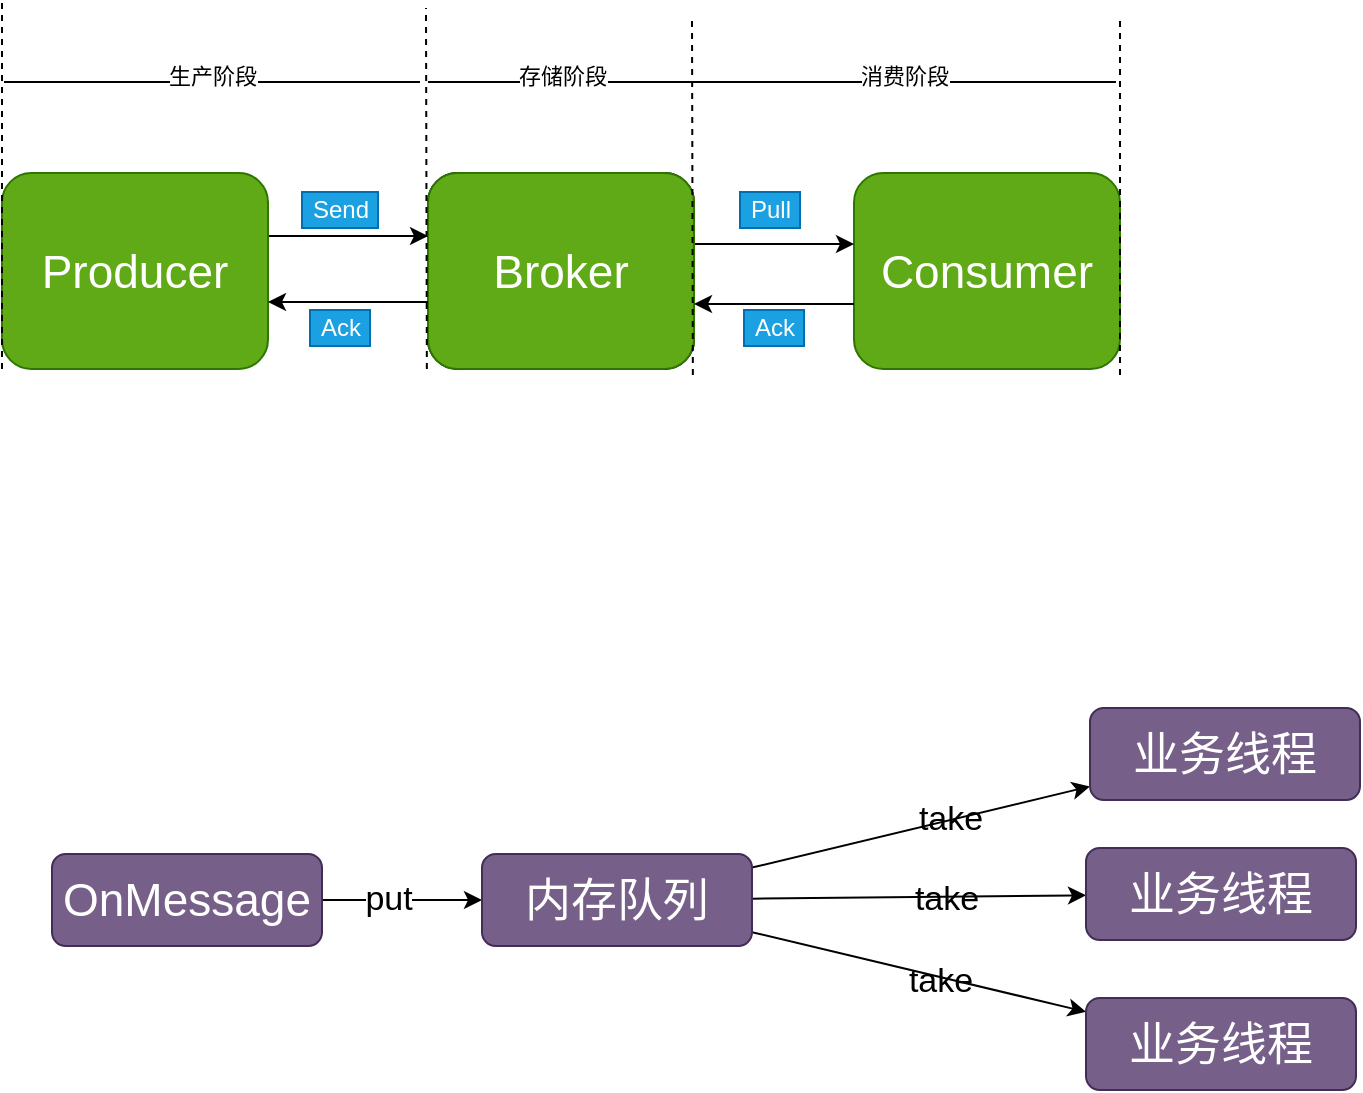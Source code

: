 <mxfile version="14.2.4" type="embed" pages="5">
    <diagram id="6hGFLwfOUW9BJ-s0fimq" name="消息队列">
        <mxGraphModel dx="899" dy="452" grid="0" gridSize="10" guides="1" tooltips="1" connect="1" arrows="1" fold="1" page="1" pageScale="1" pageWidth="827" pageHeight="1169" math="0" shadow="0">
            <root>
                <mxCell id="0"/>
                <mxCell id="1" parent="0"/>
                <mxCell id="5" value="&lt;font style=&quot;font-size: 23px&quot;&gt;Consumer&lt;/font&gt;" style="rounded=1;whiteSpace=wrap;html=1;fillColor=#60a917;strokeColor=#2D7600;fontColor=#ffffff;" parent="1" vertex="1">
                    <mxGeometry x="480" y="206.5" width="133" height="98" as="geometry"/>
                </mxCell>
                <mxCell id="9" value="" style="edgeStyle=orthogonalEdgeStyle;rounded=0;orthogonalLoop=1;jettySize=auto;html=1;" parent="1" source="7" target="5" edge="1">
                    <mxGeometry relative="1" as="geometry">
                        <Array as="points">
                            <mxPoint x="440" y="242"/>
                            <mxPoint x="440" y="242"/>
                        </Array>
                    </mxGeometry>
                </mxCell>
                <mxCell id="7" value="&lt;span style=&quot;font-size: 23px&quot;&gt;Broker&lt;/span&gt;" style="rounded=1;whiteSpace=wrap;html=1;" parent="1" vertex="1">
                    <mxGeometry x="267" y="206.5" width="133" height="98" as="geometry"/>
                </mxCell>
                <mxCell id="13" value="" style="edgeStyle=orthogonalEdgeStyle;rounded=0;orthogonalLoop=1;jettySize=auto;html=1;" parent="1" source="10" target="12" edge="1">
                    <mxGeometry relative="1" as="geometry">
                        <Array as="points">
                            <mxPoint x="225" y="238"/>
                            <mxPoint x="225" y="238"/>
                        </Array>
                    </mxGeometry>
                </mxCell>
                <mxCell id="10" value="&lt;span style=&quot;font-size: 23px&quot;&gt;Producer&lt;/span&gt;" style="rounded=1;whiteSpace=wrap;html=1;fillColor=#60a917;strokeColor=#2D7600;fontColor=#ffffff;" parent="1" vertex="1">
                    <mxGeometry x="54" y="206.5" width="133" height="98" as="geometry"/>
                </mxCell>
                <mxCell id="12" value="&lt;span style=&quot;font-size: 23px&quot;&gt;Broker&lt;/span&gt;" style="rounded=1;whiteSpace=wrap;html=1;fillColor=#60a917;strokeColor=#2D7600;fontColor=#ffffff;" parent="1" vertex="1">
                    <mxGeometry x="267" y="206.5" width="133" height="98" as="geometry"/>
                </mxCell>
                <mxCell id="14" value="" style="edgeStyle=orthogonalEdgeStyle;rounded=0;orthogonalLoop=1;jettySize=auto;html=1;" parent="1" edge="1">
                    <mxGeometry relative="1" as="geometry">
                        <mxPoint x="267" y="271" as="sourcePoint"/>
                        <mxPoint x="187" y="271" as="targetPoint"/>
                        <Array as="points">
                            <mxPoint x="225" y="271"/>
                            <mxPoint x="225" y="271"/>
                        </Array>
                    </mxGeometry>
                </mxCell>
                <mxCell id="18" value="" style="edgeStyle=orthogonalEdgeStyle;rounded=0;orthogonalLoop=1;jettySize=auto;html=1;" parent="1" edge="1">
                    <mxGeometry relative="1" as="geometry">
                        <mxPoint x="480" y="272.0" as="sourcePoint"/>
                        <mxPoint x="400" y="272.0" as="targetPoint"/>
                        <Array as="points">
                            <mxPoint x="438" y="272"/>
                            <mxPoint x="438" y="272"/>
                        </Array>
                    </mxGeometry>
                </mxCell>
                <mxCell id="19" value="Send" style="text;html=1;align=center;verticalAlign=middle;resizable=0;points=[];autosize=1;fillColor=#1ba1e2;strokeColor=#006EAF;fontColor=#ffffff;" parent="1" vertex="1">
                    <mxGeometry x="204" y="216" width="38" height="18" as="geometry"/>
                </mxCell>
                <mxCell id="20" value="Ack" style="text;html=1;align=center;verticalAlign=middle;resizable=0;points=[];autosize=1;fillColor=#1ba1e2;strokeColor=#006EAF;fontColor=#ffffff;" parent="1" vertex="1">
                    <mxGeometry x="208" y="275" width="30" height="18" as="geometry"/>
                </mxCell>
                <mxCell id="21" value="Pull" style="text;html=1;align=center;verticalAlign=middle;resizable=0;points=[];autosize=1;fillColor=#1ba1e2;strokeColor=#006EAF;fontColor=#ffffff;" parent="1" vertex="1">
                    <mxGeometry x="423" y="216" width="30" height="18" as="geometry"/>
                </mxCell>
                <mxCell id="22" value="Ack" style="text;html=1;align=center;verticalAlign=middle;resizable=0;points=[];autosize=1;fillColor=#1ba1e2;strokeColor=#006EAF;fontColor=#ffffff;" parent="1" vertex="1">
                    <mxGeometry x="425" y="275" width="30" height="18" as="geometry"/>
                </mxCell>
                <mxCell id="28" value="" style="endArrow=none;html=1;" parent="1" edge="1">
                    <mxGeometry width="50" height="50" relative="1" as="geometry">
                        <mxPoint x="55" y="161" as="sourcePoint"/>
                        <mxPoint x="263" y="161" as="targetPoint"/>
                    </mxGeometry>
                </mxCell>
                <mxCell id="29" value="生产阶段" style="edgeLabel;html=1;align=center;verticalAlign=middle;resizable=0;points=[];" parent="28" vertex="1" connectable="0">
                    <mxGeometry x="-0.003" y="3" relative="1" as="geometry">
                        <mxPoint as="offset"/>
                    </mxGeometry>
                </mxCell>
                <mxCell id="30" value="" style="endArrow=none;dashed=1;html=1;exitX=0;exitY=1;exitDx=0;exitDy=0;" parent="1" source="10" edge="1">
                    <mxGeometry width="50" height="50" relative="1" as="geometry">
                        <mxPoint x="54" y="213" as="sourcePoint"/>
                        <mxPoint x="54" y="121" as="targetPoint"/>
                    </mxGeometry>
                </mxCell>
                <mxCell id="31" value="" style="endArrow=none;dashed=1;html=1;exitX=0;exitY=1;exitDx=0;exitDy=0;" parent="1" edge="1">
                    <mxGeometry width="50" height="50" relative="1" as="geometry">
                        <mxPoint x="266.43" y="304.5" as="sourcePoint"/>
                        <mxPoint x="266" y="124" as="targetPoint"/>
                    </mxGeometry>
                </mxCell>
                <mxCell id="32" value="" style="endArrow=none;dashed=1;html=1;exitX=0;exitY=1;exitDx=0;exitDy=0;" parent="1" edge="1">
                    <mxGeometry width="50" height="50" relative="1" as="geometry">
                        <mxPoint x="399.43" y="307.5" as="sourcePoint"/>
                        <mxPoint x="399" y="128" as="targetPoint"/>
                    </mxGeometry>
                </mxCell>
                <mxCell id="33" value="" style="endArrow=none;dashed=1;html=1;exitX=0;exitY=1;exitDx=0;exitDy=0;" parent="1" edge="1">
                    <mxGeometry width="50" height="50" relative="1" as="geometry">
                        <mxPoint x="613" y="307.5" as="sourcePoint"/>
                        <mxPoint x="613" y="130" as="targetPoint"/>
                    </mxGeometry>
                </mxCell>
                <mxCell id="34" value="" style="endArrow=none;html=1;" parent="1" edge="1">
                    <mxGeometry width="50" height="50" relative="1" as="geometry">
                        <mxPoint x="267" y="161" as="sourcePoint"/>
                        <mxPoint x="400" y="161" as="targetPoint"/>
                    </mxGeometry>
                </mxCell>
                <mxCell id="35" value="存储阶段" style="edgeLabel;html=1;align=center;verticalAlign=middle;resizable=0;points=[];" parent="34" vertex="1" connectable="0">
                    <mxGeometry x="-0.003" y="3" relative="1" as="geometry">
                        <mxPoint as="offset"/>
                    </mxGeometry>
                </mxCell>
                <mxCell id="36" value="" style="endArrow=none;html=1;" parent="1" edge="1">
                    <mxGeometry width="50" height="50" relative="1" as="geometry">
                        <mxPoint x="400" y="161" as="sourcePoint"/>
                        <mxPoint x="611" y="161" as="targetPoint"/>
                    </mxGeometry>
                </mxCell>
                <mxCell id="37" value="消费阶段" style="edgeLabel;html=1;align=center;verticalAlign=middle;resizable=0;points=[];" parent="36" vertex="1" connectable="0">
                    <mxGeometry x="-0.003" y="3" relative="1" as="geometry">
                        <mxPoint as="offset"/>
                    </mxGeometry>
                </mxCell>
                <mxCell id="40" value="" style="edgeStyle=orthogonalEdgeStyle;rounded=0;orthogonalLoop=1;jettySize=auto;html=1;" parent="1" source="38" target="39" edge="1">
                    <mxGeometry relative="1" as="geometry"/>
                </mxCell>
                <mxCell id="41" value="put" style="edgeLabel;html=1;align=center;verticalAlign=middle;resizable=0;points=[];fontSize=17;" parent="40" vertex="1" connectable="0">
                    <mxGeometry x="-0.18" relative="1" as="geometry">
                        <mxPoint as="offset"/>
                    </mxGeometry>
                </mxCell>
                <mxCell id="38" value="&lt;span style=&quot;font-size: 23px&quot;&gt;OnMessage&lt;br&gt;&lt;/span&gt;" style="rounded=1;whiteSpace=wrap;html=1;fillColor=#76608a;strokeColor=#432D57;fontColor=#ffffff;" parent="1" vertex="1">
                    <mxGeometry x="79" y="547" width="135" height="46" as="geometry"/>
                </mxCell>
                <mxCell id="45" value="" style="edgeStyle=none;rounded=0;orthogonalLoop=1;jettySize=auto;html=1;fontSize=17;" parent="1" source="39" target="44" edge="1">
                    <mxGeometry relative="1" as="geometry"/>
                </mxCell>
                <mxCell id="47" value="" style="edgeStyle=none;rounded=0;orthogonalLoop=1;jettySize=auto;html=1;fontSize=17;" parent="1" source="39" target="46" edge="1">
                    <mxGeometry relative="1" as="geometry"/>
                </mxCell>
                <mxCell id="49" value="" style="edgeStyle=none;rounded=0;orthogonalLoop=1;jettySize=auto;html=1;fontSize=17;" parent="1" source="39" target="48" edge="1">
                    <mxGeometry relative="1" as="geometry"/>
                </mxCell>
                <mxCell id="39" value="&lt;span style=&quot;font-size: 23px&quot;&gt;内存队列&lt;br&gt;&lt;/span&gt;" style="rounded=1;whiteSpace=wrap;html=1;fillColor=#76608a;strokeColor=#432D57;fontColor=#ffffff;" parent="1" vertex="1">
                    <mxGeometry x="294" y="547" width="135" height="46" as="geometry"/>
                </mxCell>
                <mxCell id="48" value="&lt;span style=&quot;font-size: 23px&quot;&gt;业务线程&lt;/span&gt;&lt;span style=&quot;font-size: 23px&quot;&gt;&lt;br&gt;&lt;/span&gt;" style="rounded=1;whiteSpace=wrap;html=1;fillColor=#76608a;strokeColor=#432D57;fontColor=#ffffff;" parent="1" vertex="1">
                    <mxGeometry x="596" y="544" width="135" height="46" as="geometry"/>
                </mxCell>
                <mxCell id="46" value="&lt;span style=&quot;font-size: 23px&quot;&gt;业务线程&lt;/span&gt;&lt;span style=&quot;font-size: 23px&quot;&gt;&lt;br&gt;&lt;/span&gt;" style="rounded=1;whiteSpace=wrap;html=1;fillColor=#76608a;strokeColor=#432D57;fontColor=#ffffff;" parent="1" vertex="1">
                    <mxGeometry x="596" y="619" width="135" height="46" as="geometry"/>
                </mxCell>
                <mxCell id="44" value="&lt;span style=&quot;font-size: 23px&quot;&gt;业务线程&lt;br&gt;&lt;/span&gt;" style="rounded=1;whiteSpace=wrap;html=1;fillColor=#76608a;strokeColor=#432D57;fontColor=#ffffff;" parent="1" vertex="1">
                    <mxGeometry x="598" y="474" width="135" height="46" as="geometry"/>
                </mxCell>
                <mxCell id="52" value="take" style="text;html=1;align=center;verticalAlign=middle;resizable=0;points=[];autosize=1;fontSize=17;" parent="1" vertex="1">
                    <mxGeometry x="507" y="518" width="42" height="23" as="geometry"/>
                </mxCell>
                <mxCell id="53" value="take" style="text;html=1;align=center;verticalAlign=middle;resizable=0;points=[];autosize=1;fontSize=17;" parent="1" vertex="1">
                    <mxGeometry x="505" y="558.5" width="42" height="23" as="geometry"/>
                </mxCell>
                <mxCell id="62" value="take" style="text;html=1;align=center;verticalAlign=middle;resizable=0;points=[];autosize=1;fontSize=17;" parent="1" vertex="1">
                    <mxGeometry x="502" y="599" width="42" height="23" as="geometry"/>
                </mxCell>
            </root>
        </mxGraphModel>
    </diagram>
    <diagram id="YcXlstzRR4efNojDI3mO" name="Netty">
        <mxGraphModel dx="899" dy="452" grid="0" gridSize="10" guides="1" tooltips="1" connect="1" arrows="1" fold="1" page="0" pageScale="1" pageWidth="1600" pageHeight="900" background="#F4F1DE" math="0" shadow="0">
            <root>
                <mxCell id="EfUFi5Catn_g72CNZ-E8-0"/>
                <mxCell id="EfUFi5Catn_g72CNZ-E8-1" parent="EfUFi5Catn_g72CNZ-E8-0"/>
                <mxCell id="lQPPuHaSg_9s36s1ONYh-2" value="" style="edgeStyle=orthogonalEdgeStyle;orthogonalLoop=1;jettySize=auto;html=1;sketch=1;strokeColor=#E07A5F;fontColor=#393C56;labelBackgroundColor=#F4F1DE;" parent="EfUFi5Catn_g72CNZ-E8-1" source="lQPPuHaSg_9s36s1ONYh-0" edge="1">
                    <mxGeometry relative="1" as="geometry">
                        <mxPoint x="434" y="113.5" as="targetPoint"/>
                    </mxGeometry>
                </mxCell>
                <mxCell id="lQPPuHaSg_9s36s1ONYh-0" value="NioEventLoop" style="whiteSpace=wrap;html=1;rounded=1;sketch=1;fillColor=#F2CC8F;strokeColor=#E07A5F;fontColor=#393C56;" parent="EfUFi5Catn_g72CNZ-E8-1" vertex="1">
                    <mxGeometry x="295" y="98" width="86" height="31" as="geometry"/>
                </mxCell>
                <mxCell id="lQPPuHaSg_9s36s1ONYh-3" value="Thread" style="ellipse;whiteSpace=wrap;html=1;rounded=1;sketch=1;fillColor=#F2CC8F;strokeColor=#E07A5F;fontColor=#393C56;" parent="EfUFi5Catn_g72CNZ-E8-1" vertex="1">
                    <mxGeometry x="434" y="90.5" width="95" height="46" as="geometry"/>
                </mxCell>
                <mxCell id="F8M6wTGFgnVXGZE4p4G4-0" value="" style="edgeStyle=orthogonalEdgeStyle;orthogonalLoop=1;jettySize=auto;html=1;sketch=1;strokeColor=#E07A5F;fontColor=#393C56;labelBackgroundColor=#F4F1DE;" parent="EfUFi5Catn_g72CNZ-E8-1" source="F8M6wTGFgnVXGZE4p4G4-1" edge="1">
                    <mxGeometry relative="1" as="geometry">
                        <mxPoint x="434" y="211" as="targetPoint"/>
                    </mxGeometry>
                </mxCell>
                <mxCell id="F8M6wTGFgnVXGZE4p4G4-1" value="Channel" style="whiteSpace=wrap;html=1;rounded=1;sketch=1;fillColor=#F2CC8F;strokeColor=#E07A5F;fontColor=#393C56;" parent="EfUFi5Catn_g72CNZ-E8-1" vertex="1">
                    <mxGeometry x="295" y="195.5" width="86" height="31" as="geometry"/>
                </mxCell>
                <mxCell id="F8M6wTGFgnVXGZE4p4G4-2" value="Socket" style="ellipse;whiteSpace=wrap;html=1;rounded=1;sketch=1;fillColor=#F2CC8F;strokeColor=#E07A5F;fontColor=#393C56;" parent="EfUFi5Catn_g72CNZ-E8-1" vertex="1">
                    <mxGeometry x="434" y="188" width="95" height="46" as="geometry"/>
                </mxCell>
                <mxCell id="F8M6wTGFgnVXGZE4p4G4-3" value="" style="edgeStyle=orthogonalEdgeStyle;orthogonalLoop=1;jettySize=auto;html=1;sketch=1;strokeColor=#E07A5F;fontColor=#393C56;labelBackgroundColor=#F4F1DE;" parent="EfUFi5Catn_g72CNZ-E8-1" source="F8M6wTGFgnVXGZE4p4G4-4" edge="1">
                    <mxGeometry relative="1" as="geometry">
                        <mxPoint x="434" y="295" as="targetPoint"/>
                    </mxGeometry>
                </mxCell>
                <mxCell id="F8M6wTGFgnVXGZE4p4G4-4" value="ByteBuf" style="whiteSpace=wrap;html=1;rounded=1;sketch=1;fillColor=#F2CC8F;strokeColor=#E07A5F;fontColor=#393C56;" parent="EfUFi5Catn_g72CNZ-E8-1" vertex="1">
                    <mxGeometry x="295" y="279.5" width="86" height="31" as="geometry"/>
                </mxCell>
                <mxCell id="F8M6wTGFgnVXGZE4p4G4-5" value="IO Bytes" style="ellipse;whiteSpace=wrap;html=1;rounded=1;sketch=1;fillColor=#F2CC8F;strokeColor=#E07A5F;fontColor=#393C56;" parent="EfUFi5Catn_g72CNZ-E8-1" vertex="1">
                    <mxGeometry x="434" y="272" width="95" height="46" as="geometry"/>
                </mxCell>
                <mxCell id="F8M6wTGFgnVXGZE4p4G4-6" value="" style="whiteSpace=wrap;html=1;rounded=1;sketch=1;fillColor=#F2CC8F;strokeColor=#E07A5F;fontColor=#393C56;" parent="EfUFi5Catn_g72CNZ-E8-1" vertex="1">
                    <mxGeometry x="103" y="415" width="110" height="217" as="geometry"/>
                </mxCell>
                <mxCell id="F8M6wTGFgnVXGZE4p4G4-7" value="JVM进程" style="text;html=1;align=center;verticalAlign=middle;resizable=0;points=[];autosize=1;rounded=1;sketch=1;fontColor=#393C56;" parent="EfUFi5Catn_g72CNZ-E8-1" vertex="1">
                    <mxGeometry x="124" y="433" width="58" height="18" as="geometry"/>
                </mxCell>
                <mxCell id="F8M6wTGFgnVXGZE4p4G4-8" value="堆内存" style="whiteSpace=wrap;html=1;rounded=1;sketch=1;fillColor=#F2CC8F;strokeColor=#E07A5F;fontColor=#393C56;" parent="EfUFi5Catn_g72CNZ-E8-1" vertex="1">
                    <mxGeometry x="124" y="523" width="65" height="101" as="geometry"/>
                </mxCell>
                <mxCell id="F8M6wTGFgnVXGZE4p4G4-9" value="内核" style="whiteSpace=wrap;html=1;rounded=1;sketch=1;fillColor=#F2CC8F;strokeColor=#E07A5F;fontColor=#393C56;" parent="EfUFi5Catn_g72CNZ-E8-1" vertex="1">
                    <mxGeometry x="248" y="412" width="107" height="92" as="geometry"/>
                </mxCell>
                <mxCell id="F8M6wTGFgnVXGZE4p4G4-11" value="磁盘" style="shape=cylinder2;whiteSpace=wrap;html=1;boundedLbl=1;backgroundOutline=1;size=15;rounded=1;sketch=1;fillColor=#F2CC8F;strokeColor=#E07A5F;fontColor=#393C56;" parent="EfUFi5Catn_g72CNZ-E8-1" vertex="1">
                    <mxGeometry x="395" y="502" width="82" height="105" as="geometry"/>
                </mxCell>
                <mxCell id="F8M6wTGFgnVXGZE4p4G4-12" value="" style="shape=note;whiteSpace=wrap;html=1;backgroundOutline=1;darkOpacity=0.05;size=11;rounded=1;sketch=1;fillColor=#F2CC8F;strokeColor=#E07A5F;fontColor=#393C56;" parent="EfUFi5Catn_g72CNZ-E8-1" vertex="1">
                    <mxGeometry x="433" y="574" width="22" height="25" as="geometry"/>
                </mxCell>
                <mxCell id="F8M6wTGFgnVXGZE4p4G4-13" value="" style="endArrow=classic;html=1;exitX=0;exitY=0.5;exitDx=0;exitDy=0;exitPerimeter=0;entryX=0;entryY=0;entryDx=22;entryDy=18;entryPerimeter=0;sketch=1;strokeColor=#E07A5F;fontColor=#393C56;labelBackgroundColor=#F4F1DE;" parent="EfUFi5Catn_g72CNZ-E8-1" source="F8M6wTGFgnVXGZE4p4G4-12" target="F8M6wTGFgnVXGZE4p4G4-14" edge="1">
                    <mxGeometry width="50" height="50" relative="1" as="geometry">
                        <mxPoint x="393" y="548.5" as="sourcePoint"/>
                        <mxPoint x="443" y="498.5" as="targetPoint"/>
                    </mxGeometry>
                </mxCell>
                <mxCell id="F8M6wTGFgnVXGZE4p4G4-14" value="" style="shape=note;whiteSpace=wrap;html=1;backgroundOutline=1;darkOpacity=0.05;size=11;rounded=1;sketch=1;fillColor=#F2CC8F;strokeColor=#E07A5F;fontColor=#393C56;" parent="EfUFi5Catn_g72CNZ-E8-1" vertex="1">
                    <mxGeometry x="307" y="467" width="22" height="25" as="geometry"/>
                </mxCell>
                <mxCell id="F8M6wTGFgnVXGZE4p4G4-15" value="" style="shape=note;whiteSpace=wrap;html=1;backgroundOutline=1;darkOpacity=0.05;size=11;rounded=1;sketch=1;fillColor=#F2CC8F;strokeColor=#E07A5F;fontColor=#393C56;" parent="EfUFi5Catn_g72CNZ-E8-1" vertex="1">
                    <mxGeometry x="152" y="467" width="22" height="25" as="geometry"/>
                </mxCell>
                <mxCell id="F8M6wTGFgnVXGZE4p4G4-16" value="" style="endArrow=classic;html=1;exitX=0;exitY=0.5;exitDx=0;exitDy=0;exitPerimeter=0;entryX=0;entryY=0;entryDx=22;entryDy=18;entryPerimeter=0;sketch=1;strokeColor=#E07A5F;fontColor=#393C56;labelBackgroundColor=#F4F1DE;" parent="EfUFi5Catn_g72CNZ-E8-1" source="F8M6wTGFgnVXGZE4p4G4-14" edge="1">
                    <mxGeometry width="50" height="50" relative="1" as="geometry">
                        <mxPoint x="340" y="543.25" as="sourcePoint"/>
                        <mxPoint x="174" y="480.75" as="targetPoint"/>
                    </mxGeometry>
                </mxCell>
                <mxCell id="F8M6wTGFgnVXGZE4p4G4-17" value="" style="shape=note;whiteSpace=wrap;html=1;backgroundOutline=1;darkOpacity=0.05;size=11;rounded=1;sketch=1;fillColor=#F2CC8F;strokeColor=#E07A5F;fontColor=#393C56;" parent="EfUFi5Catn_g72CNZ-E8-1" vertex="1">
                    <mxGeometry x="147" y="532" width="22" height="25" as="geometry"/>
                </mxCell>
                <mxCell id="F8M6wTGFgnVXGZE4p4G4-18" value="" style="endArrow=classic;html=1;exitX=0.5;exitY=1;exitDx=0;exitDy=0;exitPerimeter=0;entryX=0;entryY=0;entryDx=11;entryDy=0;entryPerimeter=0;sketch=1;strokeColor=#E07A5F;fontColor=#393C56;labelBackgroundColor=#F4F1DE;" parent="EfUFi5Catn_g72CNZ-E8-1" source="F8M6wTGFgnVXGZE4p4G4-15" target="F8M6wTGFgnVXGZE4p4G4-17" edge="1">
                    <mxGeometry width="50" height="50" relative="1" as="geometry">
                        <mxPoint x="317" y="489.5" as="sourcePoint"/>
                        <mxPoint x="184" y="490.75" as="targetPoint"/>
                    </mxGeometry>
                </mxCell>
                <mxCell id="X3sYNRrKfa2ecS8vE-fe-0" value="&lt;font color=&quot;#cc0000&quot;&gt;&lt;br&gt;&lt;br&gt;&lt;br&gt;&lt;br&gt;&lt;br&gt;&lt;br&gt;&lt;br&gt;&lt;br&gt;HeapByteBuf&lt;/font&gt;" style="whiteSpace=wrap;html=1;fillColor=none;rounded=1;sketch=1;strokeColor=#E07A5F;fontColor=#393C56;" parent="EfUFi5Catn_g72CNZ-E8-1" vertex="1">
                    <mxGeometry x="79.5" y="508" width="154" height="163" as="geometry"/>
                </mxCell>
                <mxCell id="X3sYNRrKfa2ecS8vE-fe-2" value="Head" style="text;html=1;align=center;verticalAlign=middle;resizable=0;points=[];autosize=1;rounded=1;sketch=1;fontColor=#393C56;" parent="EfUFi5Catn_g72CNZ-E8-1" vertex="1">
                    <mxGeometry x="258" y="593" width="39" height="18" as="geometry"/>
                </mxCell>
                <mxCell id="X3sYNRrKfa2ecS8vE-fe-3" value="" style="whiteSpace=wrap;html=1;fillColor=none;rounded=1;sketch=1;strokeColor=#E07A5F;fontColor=#393C56;" parent="EfUFi5Catn_g72CNZ-E8-1" vertex="1">
                    <mxGeometry x="84" y="395" width="216" height="101" as="geometry"/>
                </mxCell>
                <mxCell id="X3sYNRrKfa2ecS8vE-fe-4" value="&lt;span style=&quot;color: rgb(204 , 0 , 0)&quot;&gt;&amp;nbsp; &amp;nbsp; &amp;nbsp; &amp;nbsp; &amp;nbsp; &amp;nbsp; &amp;nbsp; &amp;nbsp; &amp;nbsp; &amp;nbsp; &amp;nbsp; &amp;nbsp; &amp;nbsp; &amp;nbsp; &amp;nbsp; &amp;nbsp;DirectByteBuf&lt;/span&gt;" style="text;html=1;align=center;verticalAlign=middle;resizable=0;points=[];autosize=1;rounded=1;sketch=1;fontColor=#393C56;" parent="EfUFi5Catn_g72CNZ-E8-1" vertex="1">
                    <mxGeometry x="77" y="397" width="187" height="18" as="geometry"/>
                </mxCell>
                <mxCell id="X3sYNRrKfa2ecS8vE-fe-5" value="" style="edgeStyle=orthogonalEdgeStyle;orthogonalLoop=1;jettySize=auto;html=1;sketch=1;strokeColor=#E07A5F;fontColor=#393C56;labelBackgroundColor=#F4F1DE;" parent="EfUFi5Catn_g72CNZ-E8-1" source="X3sYNRrKfa2ecS8vE-fe-6" edge="1">
                    <mxGeometry relative="1" as="geometry">
                        <mxPoint x="434" y="356" as="targetPoint"/>
                    </mxGeometry>
                </mxCell>
                <mxCell id="X3sYNRrKfa2ecS8vE-fe-6" value="Pipeline" style="whiteSpace=wrap;html=1;rounded=1;sketch=1;fillColor=#F2CC8F;strokeColor=#E07A5F;fontColor=#393C56;" parent="EfUFi5Catn_g72CNZ-E8-1" vertex="1">
                    <mxGeometry x="295" y="340.5" width="86" height="31" as="geometry"/>
                </mxCell>
                <mxCell id="X3sYNRrKfa2ecS8vE-fe-7" value="Logic Chain" style="ellipse;whiteSpace=wrap;html=1;rounded=1;sketch=1;fillColor=#F2CC8F;strokeColor=#E07A5F;fontColor=#393C56;" parent="EfUFi5Catn_g72CNZ-E8-1" vertex="1">
                    <mxGeometry x="434" y="333" width="95" height="46" as="geometry"/>
                </mxCell>
                <mxCell id="X3sYNRrKfa2ecS8vE-fe-8" value="" style="edgeStyle=orthogonalEdgeStyle;orthogonalLoop=1;jettySize=auto;html=1;sketch=1;strokeColor=#E07A5F;fontColor=#393C56;labelBackgroundColor=#F4F1DE;" parent="EfUFi5Catn_g72CNZ-E8-1" source="X3sYNRrKfa2ecS8vE-fe-9" edge="1">
                    <mxGeometry relative="1" as="geometry">
                        <mxPoint x="434" y="42" as="targetPoint"/>
                    </mxGeometry>
                </mxCell>
                <mxCell id="X3sYNRrKfa2ecS8vE-fe-9" value="ChannelHandler" style="whiteSpace=wrap;html=1;rounded=1;sketch=1;fillColor=#F2CC8F;strokeColor=#E07A5F;fontColor=#393C56;" parent="EfUFi5Catn_g72CNZ-E8-1" vertex="1">
                    <mxGeometry x="287" y="26.5" width="94" height="31" as="geometry"/>
                </mxCell>
                <mxCell id="X3sYNRrKfa2ecS8vE-fe-10" value="Logic" style="ellipse;whiteSpace=wrap;html=1;rounded=1;sketch=1;fillColor=#F2CC8F;strokeColor=#E07A5F;fontColor=#393C56;" parent="EfUFi5Catn_g72CNZ-E8-1" vertex="1">
                    <mxGeometry x="434" y="19" width="95" height="46" as="geometry"/>
                </mxCell>
                <mxCell id="K9JH9R6U8DBPP-BykJN7-17" value="" style="edgeStyle=orthogonalEdgeStyle;rounded=1;sketch=1;orthogonalLoop=1;jettySize=auto;html=1;strokeColor=#E07A5F;fontColor=#393C56;labelBackgroundColor=#F4F1DE;" parent="EfUFi5Catn_g72CNZ-E8-1" source="K9JH9R6U8DBPP-BykJN7-0" edge="1">
                    <mxGeometry relative="1" as="geometry">
                        <mxPoint x="949" y="98" as="targetPoint"/>
                    </mxGeometry>
                </mxCell>
                <mxCell id="K9JH9R6U8DBPP-BykJN7-0" value="NioEventLoop循环起点" style="ellipse;whiteSpace=wrap;html=1;rounded=1;sketch=1;fillColor=#F2CC8F;strokeColor=#E07A5F;fontColor=#393C56;" parent="EfUFi5Catn_g72CNZ-E8-1" vertex="1">
                    <mxGeometry x="882" y="21" width="134" height="44" as="geometry"/>
                </mxCell>
                <mxCell id="K9JH9R6U8DBPP-BykJN7-4" value="" style="edgeStyle=orthogonalEdgeStyle;rounded=1;sketch=1;orthogonalLoop=1;jettySize=auto;html=1;strokeColor=#E07A5F;fontColor=#393C56;labelBackgroundColor=#F4F1DE;" parent="EfUFi5Catn_g72CNZ-E8-1" source="K9JH9R6U8DBPP-BykJN7-1" target="K9JH9R6U8DBPP-BykJN7-3" edge="1">
                    <mxGeometry relative="1" as="geometry"/>
                </mxCell>
                <mxCell id="K9JH9R6U8DBPP-BykJN7-35" value="" style="edgeStyle=orthogonalEdgeStyle;rounded=1;sketch=1;orthogonalLoop=1;jettySize=auto;html=1;strokeColor=#E07A5F;fontColor=#393C56;labelBackgroundColor=#F4F1DE;" parent="EfUFi5Catn_g72CNZ-E8-1" source="K9JH9R6U8DBPP-BykJN7-1" edge="1">
                    <mxGeometry relative="1" as="geometry">
                        <mxPoint x="1022" y="48" as="targetPoint"/>
                    </mxGeometry>
                </mxCell>
                <mxCell id="K9JH9R6U8DBPP-BykJN7-1" value="state关闭?" style="rhombus;whiteSpace=wrap;html=1;rounded=1;sketch=1;fillColor=#F2CC8F;strokeColor=#E07A5F;fontColor=#393C56;" parent="EfUFi5Catn_g72CNZ-E8-1" vertex="1">
                    <mxGeometry x="909" y="98" width="80" height="54" as="geometry"/>
                </mxCell>
                <mxCell id="K9JH9R6U8DBPP-BykJN7-7" value="" style="edgeStyle=orthogonalEdgeStyle;rounded=1;sketch=1;orthogonalLoop=1;jettySize=auto;html=1;strokeColor=#E07A5F;fontColor=#393C56;labelBackgroundColor=#F4F1DE;" parent="EfUFi5Catn_g72CNZ-E8-1" source="K9JH9R6U8DBPP-BykJN7-3" target="K9JH9R6U8DBPP-BykJN7-6" edge="1">
                    <mxGeometry relative="1" as="geometry"/>
                </mxCell>
                <mxCell id="K9JH9R6U8DBPP-BykJN7-3" value="关闭所有Channel" style="whiteSpace=wrap;html=1;rounded=1;sketch=1;fillColor=#F2CC8F;strokeColor=#E07A5F;fontColor=#393C56;" parent="EfUFi5Catn_g72CNZ-E8-1" vertex="1">
                    <mxGeometry x="804" y="154" width="103" height="22" as="geometry"/>
                </mxCell>
                <mxCell id="K9JH9R6U8DBPP-BykJN7-11" value="" style="edgeStyle=orthogonalEdgeStyle;rounded=1;sketch=1;orthogonalLoop=1;jettySize=auto;html=1;strokeColor=#E07A5F;fontColor=#393C56;labelBackgroundColor=#F4F1DE;" parent="EfUFi5Catn_g72CNZ-E8-1" source="K9JH9R6U8DBPP-BykJN7-6" target="K9JH9R6U8DBPP-BykJN7-10" edge="1">
                    <mxGeometry relative="1" as="geometry"/>
                </mxCell>
                <mxCell id="K9JH9R6U8DBPP-BykJN7-6" value="执行存储的Tasks/Hooks" style="whiteSpace=wrap;html=1;rounded=1;sketch=1;fillColor=#F2CC8F;strokeColor=#E07A5F;fontColor=#393C56;" parent="EfUFi5Catn_g72CNZ-E8-1" vertex="1">
                    <mxGeometry x="786.25" y="198" width="138.5" height="28" as="geometry"/>
                </mxCell>
                <mxCell id="K9JH9R6U8DBPP-BykJN7-13" value="" style="edgeStyle=orthogonalEdgeStyle;rounded=1;sketch=1;orthogonalLoop=1;jettySize=auto;html=1;strokeColor=#E07A5F;fontColor=#393C56;labelBackgroundColor=#F4F1DE;" parent="EfUFi5Catn_g72CNZ-E8-1" source="K9JH9R6U8DBPP-BykJN7-10" target="K9JH9R6U8DBPP-BykJN7-12" edge="1">
                    <mxGeometry relative="1" as="geometry"/>
                </mxCell>
                <mxCell id="K9JH9R6U8DBPP-BykJN7-39" value="" style="edgeStyle=orthogonalEdgeStyle;rounded=1;sketch=1;orthogonalLoop=1;jettySize=auto;html=1;strokeColor=#E07A5F;fontColor=#393C56;labelBackgroundColor=#F4F1DE;" parent="EfUFi5Catn_g72CNZ-E8-1" source="K9JH9R6U8DBPP-BykJN7-10" target="K9JH9R6U8DBPP-BykJN7-38" edge="1">
                    <mxGeometry relative="1" as="geometry"/>
                </mxCell>
                <mxCell id="K9JH9R6U8DBPP-BykJN7-10" value="是否有 task/hooks&lt;br&gt;被运行" style="rhombus;whiteSpace=wrap;html=1;rounded=1;sketch=1;fillColor=#F2CC8F;strokeColor=#E07A5F;fontColor=#393C56;" parent="EfUFi5Catn_g72CNZ-E8-1" vertex="1">
                    <mxGeometry x="815.5" y="253" width="80" height="70" as="geometry"/>
                </mxCell>
                <mxCell id="K9JH9R6U8DBPP-BykJN7-19" value="" style="edgeStyle=orthogonalEdgeStyle;rounded=1;sketch=1;orthogonalLoop=1;jettySize=auto;html=1;strokeColor=#E07A5F;fontColor=#393C56;labelBackgroundColor=#F4F1DE;" parent="EfUFi5Catn_g72CNZ-E8-1" source="K9JH9R6U8DBPP-BykJN7-12" target="K9JH9R6U8DBPP-BykJN7-18" edge="1">
                    <mxGeometry relative="1" as="geometry"/>
                </mxCell>
                <mxCell id="K9JH9R6U8DBPP-BykJN7-22" value="" style="edgeStyle=orthogonalEdgeStyle;rounded=1;sketch=1;orthogonalLoop=1;jettySize=auto;html=1;strokeColor=#E07A5F;fontColor=#393C56;labelBackgroundColor=#F4F1DE;" parent="EfUFi5Catn_g72CNZ-E8-1" source="K9JH9R6U8DBPP-BykJN7-12" target="K9JH9R6U8DBPP-BykJN7-21" edge="1">
                    <mxGeometry relative="1" as="geometry"/>
                </mxCell>
                <mxCell id="K9JH9R6U8DBPP-BykJN7-12" value="超过最大优雅&lt;br&gt;关闭时间?" style="rhombus;whiteSpace=wrap;html=1;rounded=1;sketch=1;fillColor=#F2CC8F;strokeColor=#E07A5F;fontColor=#393C56;" parent="EfUFi5Catn_g72CNZ-E8-1" vertex="1">
                    <mxGeometry x="907" y="325" width="97" height="80" as="geometry"/>
                </mxCell>
                <mxCell id="K9JH9R6U8DBPP-BykJN7-15" value="无" style="text;html=1;align=center;verticalAlign=middle;resizable=0;points=[];autosize=1;fontColor=#393C56;" parent="EfUFi5Catn_g72CNZ-E8-1" vertex="1">
                    <mxGeometry x="907" y="266" width="22" height="18" as="geometry"/>
                </mxCell>
                <mxCell id="K9JH9R6U8DBPP-BykJN7-16" value="是" style="text;html=1;align=center;verticalAlign=middle;resizable=0;points=[];autosize=1;fontColor=#393C56;" parent="EfUFi5Catn_g72CNZ-E8-1" vertex="1">
                    <mxGeometry x="873.5" y="107" width="22" height="18" as="geometry"/>
                </mxCell>
                <mxCell id="K9JH9R6U8DBPP-BykJN7-18" value="关闭,退出循环" style="whiteSpace=wrap;html=1;rounded=1;sketch=1;fillColor=#F2CC8F;strokeColor=#E07A5F;fontColor=#393C56;" parent="EfUFi5Catn_g72CNZ-E8-1" vertex="1">
                    <mxGeometry x="815.5" y="470.5" width="79.75" height="18" as="geometry"/>
                </mxCell>
                <mxCell id="K9JH9R6U8DBPP-BykJN7-20" value="超过" style="text;html=1;align=center;verticalAlign=middle;resizable=0;points=[];autosize=1;fontColor=#393C56;" parent="EfUFi5Catn_g72CNZ-E8-1" vertex="1">
                    <mxGeometry x="861.25" y="347" width="34" height="18" as="geometry"/>
                </mxCell>
                <mxCell id="K9JH9R6U8DBPP-BykJN7-27" value="" style="edgeStyle=orthogonalEdgeStyle;rounded=1;sketch=1;orthogonalLoop=1;jettySize=auto;html=1;strokeColor=#E07A5F;fontColor=#393C56;labelBackgroundColor=#F4F1DE;" parent="EfUFi5Catn_g72CNZ-E8-1" source="K9JH9R6U8DBPP-BykJN7-21" target="K9JH9R6U8DBPP-BykJN7-26" edge="1">
                    <mxGeometry relative="1" as="geometry"/>
                </mxCell>
                <mxCell id="K9JH9R6U8DBPP-BykJN7-45" value="" style="edgeStyle=orthogonalEdgeStyle;rounded=1;sketch=1;orthogonalLoop=1;jettySize=auto;html=1;strokeColor=#E07A5F;fontColor=#393C56;labelBackgroundColor=#F4F1DE;" parent="EfUFi5Catn_g72CNZ-E8-1" source="K9JH9R6U8DBPP-BykJN7-21" edge="1">
                    <mxGeometry relative="1" as="geometry">
                        <mxPoint x="857" y="453" as="targetPoint"/>
                    </mxGeometry>
                </mxCell>
                <mxCell id="K9JH9R6U8DBPP-BykJN7-21" value="静默期&lt;br&gt;task/hook&lt;br&gt;是否执行过" style="rhombus;whiteSpace=wrap;html=1;rounded=1;sketch=1;fillColor=#F2CC8F;strokeColor=#E07A5F;fontColor=#393C56;" parent="EfUFi5Catn_g72CNZ-E8-1" vertex="1">
                    <mxGeometry x="1006" y="415" width="123" height="76" as="geometry"/>
                </mxCell>
                <mxCell id="K9JH9R6U8DBPP-BykJN7-23" value="未超" style="text;html=1;align=center;verticalAlign=middle;resizable=0;points=[];autosize=1;fontColor=#393C56;" parent="EfUFi5Catn_g72CNZ-E8-1" vertex="1">
                    <mxGeometry x="1016" y="347" width="34" height="18" as="geometry"/>
                </mxCell>
                <mxCell id="K9JH9R6U8DBPP-BykJN7-24" value="gracefulShutdownTimeout" style="text;html=1;align=center;verticalAlign=middle;resizable=0;points=[];autosize=1;fontColor=#393C56;" parent="EfUFi5Catn_g72CNZ-E8-1" vertex="1">
                    <mxGeometry x="976" y="323" width="149" height="18" as="geometry"/>
                </mxCell>
                <mxCell id="K9JH9R6U8DBPP-BykJN7-25" value="gracefulShutdownQuiteTimeout" style="text;html=1;align=center;verticalAlign=middle;resizable=0;points=[];autosize=1;fontColor=#393C56;" parent="EfUFi5Catn_g72CNZ-E8-1" vertex="1">
                    <mxGeometry x="1070" y="387" width="177" height="18" as="geometry"/>
                </mxCell>
                <mxCell id="K9JH9R6U8DBPP-BykJN7-32" value="" style="edgeStyle=orthogonalEdgeStyle;rounded=1;sketch=1;orthogonalLoop=1;jettySize=auto;html=1;entryX=1;entryY=0.5;entryDx=0;entryDy=0;strokeColor=#E07A5F;fontColor=#393C56;labelBackgroundColor=#F4F1DE;" parent="EfUFi5Catn_g72CNZ-E8-1" source="K9JH9R6U8DBPP-BykJN7-26" target="K9JH9R6U8DBPP-BykJN7-0" edge="1">
                    <mxGeometry relative="1" as="geometry">
                        <mxPoint x="1330" y="49.5" as="targetPoint"/>
                        <Array as="points">
                            <mxPoint x="1266" y="503"/>
                            <mxPoint x="1266" y="43"/>
                        </Array>
                    </mxGeometry>
                </mxCell>
                <mxCell id="K9JH9R6U8DBPP-BykJN7-26" value="不能关闭，停 100ms" style="whiteSpace=wrap;html=1;rounded=1;sketch=1;fillColor=#F2CC8F;strokeColor=#E07A5F;fontColor=#393C56;" parent="EfUFi5Catn_g72CNZ-E8-1" vertex="1">
                    <mxGeometry x="1137" y="492" width="120" height="23" as="geometry"/>
                </mxCell>
                <mxCell id="K9JH9R6U8DBPP-BykJN7-28" value="有" style="text;html=1;align=center;verticalAlign=middle;resizable=0;points=[];autosize=1;fontColor=#393C56;" parent="EfUFi5Catn_g72CNZ-E8-1" vertex="1">
                    <mxGeometry x="1142" y="433" width="22" height="18" as="geometry"/>
                </mxCell>
                <mxCell id="K9JH9R6U8DBPP-BykJN7-33" value="下一轮循环" style="text;html=1;align=center;verticalAlign=middle;resizable=0;points=[];autosize=1;fontColor=#393C56;" parent="EfUFi5Catn_g72CNZ-E8-1" vertex="1">
                    <mxGeometry x="1193" y="131" width="70" height="18" as="geometry"/>
                </mxCell>
                <mxCell id="K9JH9R6U8DBPP-BykJN7-36" value="否" style="text;html=1;align=center;verticalAlign=middle;resizable=0;points=[];autosize=1;fontColor=#393C56;" parent="EfUFi5Catn_g72CNZ-E8-1" vertex="1">
                    <mxGeometry x="988" y="107" width="22" height="18" as="geometry"/>
                </mxCell>
                <mxCell id="K9JH9R6U8DBPP-BykJN7-37" value="下一轮循环" style="text;html=1;align=center;verticalAlign=middle;resizable=0;points=[];autosize=1;fontColor=#393C56;" parent="EfUFi5Catn_g72CNZ-E8-1" vertex="1">
                    <mxGeometry x="1023" y="68" width="70" height="18" as="geometry"/>
                </mxCell>
                <mxCell id="K9JH9R6U8DBPP-BykJN7-42" value="" style="edgeStyle=orthogonalEdgeStyle;rounded=1;sketch=1;orthogonalLoop=1;jettySize=auto;html=1;entryX=0;entryY=0.5;entryDx=0;entryDy=0;strokeColor=#E07A5F;fontColor=#393C56;labelBackgroundColor=#F4F1DE;" parent="EfUFi5Catn_g72CNZ-E8-1" source="K9JH9R6U8DBPP-BykJN7-38" target="K9JH9R6U8DBPP-BykJN7-0" edge="1">
                    <mxGeometry relative="1" as="geometry">
                        <mxPoint x="657.0" y="338.0" as="targetPoint"/>
                        <Array as="points">
                            <mxPoint x="708" y="338"/>
                            <mxPoint x="708" y="43"/>
                        </Array>
                    </mxGeometry>
                </mxCell>
                <mxCell id="K9JH9R6U8DBPP-BykJN7-38" value="不能关闭" style="whiteSpace=wrap;html=1;rounded=1;sketch=1;fillColor=#F2CC8F;strokeColor=#E07A5F;fontColor=#393C56;" parent="EfUFi5Catn_g72CNZ-E8-1" vertex="1">
                    <mxGeometry x="737" y="325" width="67" height="26" as="geometry"/>
                </mxCell>
                <mxCell id="K9JH9R6U8DBPP-BykJN7-40" value="有" style="text;html=1;align=center;verticalAlign=middle;resizable=0;points=[];autosize=1;fontColor=#393C56;" parent="EfUFi5Catn_g72CNZ-E8-1" vertex="1">
                    <mxGeometry x="755" y="275" width="22" height="18" as="geometry"/>
                </mxCell>
                <mxCell id="K9JH9R6U8DBPP-BykJN7-43" value="下一轮循环" style="text;html=1;align=center;verticalAlign=middle;resizable=0;points=[];autosize=1;fontColor=#393C56;" parent="EfUFi5Catn_g72CNZ-E8-1" vertex="1">
                    <mxGeometry x="636" y="131" width="70" height="18" as="geometry"/>
                </mxCell>
                <mxCell id="K9JH9R6U8DBPP-BykJN7-46" value="无" style="text;html=1;align=center;verticalAlign=middle;resizable=0;points=[];autosize=1;fontColor=#393C56;" parent="EfUFi5Catn_g72CNZ-E8-1" vertex="1">
                    <mxGeometry x="935" y="433" width="22" height="18" as="geometry"/>
                </mxCell>
                <mxCell id="MMHLFaAT7ID8AQoSgAGI-5" value="" style="edgeStyle=orthogonalEdgeStyle;rounded=0;orthogonalLoop=1;jettySize=auto;html=1;strokeColor=#E07A5F;fontColor=#393C56;labelBackgroundColor=#F4F1DE;" parent="EfUFi5Catn_g72CNZ-E8-1" source="MMHLFaAT7ID8AQoSgAGI-0" edge="1">
                    <mxGeometry relative="1" as="geometry">
                        <mxPoint x="1547.5" y="53.5" as="targetPoint"/>
                    </mxGeometry>
                </mxCell>
                <mxCell id="MMHLFaAT7ID8AQoSgAGI-0" value="需求分析" style="whiteSpace=wrap;html=1;rounded=1;sketch=1;fillColor=#F2CC8F;strokeColor=#E07A5F;fontColor=#393C56;" parent="EfUFi5Catn_g72CNZ-E8-1" vertex="1">
                    <mxGeometry x="1445" y="42" width="55" height="23" as="geometry"/>
                </mxCell>
                <mxCell id="MMHLFaAT7ID8AQoSgAGI-8" value="" style="edgeStyle=orthogonalEdgeStyle;curved=0;rounded=1;sketch=0;orthogonalLoop=1;jettySize=auto;html=1;strokeColor=#E07A5F;fontColor=#393C56;labelBackgroundColor=#F4F1DE;" parent="EfUFi5Catn_g72CNZ-E8-1" source="MMHLFaAT7ID8AQoSgAGI-6" target="MMHLFaAT7ID8AQoSgAGI-7" edge="1">
                    <mxGeometry relative="1" as="geometry"/>
                </mxCell>
                <mxCell id="MMHLFaAT7ID8AQoSgAGI-6" value="定义业务数据结构" style="whiteSpace=wrap;html=1;rounded=1;sketch=1;fillColor=#F2CC8F;strokeColor=#E07A5F;fontColor=#393C56;" parent="EfUFi5Catn_g72CNZ-E8-1" vertex="1">
                    <mxGeometry x="1546" y="42" width="103" height="23" as="geometry"/>
                </mxCell>
                <mxCell id="MMHLFaAT7ID8AQoSgAGI-10" value="" style="edgeStyle=orthogonalEdgeStyle;curved=0;rounded=1;sketch=0;orthogonalLoop=1;jettySize=auto;html=1;strokeColor=#E07A5F;fontColor=#393C56;labelBackgroundColor=#F4F1DE;" parent="EfUFi5Catn_g72CNZ-E8-1" source="MMHLFaAT7ID8AQoSgAGI-7" target="MMHLFaAT7ID8AQoSgAGI-9" edge="1">
                    <mxGeometry relative="1" as="geometry"/>
                </mxCell>
                <mxCell id="MMHLFaAT7ID8AQoSgAGI-7" value="实现业务逻辑" style="whiteSpace=wrap;html=1;rounded=1;sketch=1;fillColor=#F2CC8F;strokeColor=#E07A5F;fontColor=#393C56;" parent="EfUFi5Catn_g72CNZ-E8-1" vertex="1">
                    <mxGeometry x="1682" y="42" width="103" height="23" as="geometry"/>
                </mxCell>
                <mxCell id="MMHLFaAT7ID8AQoSgAGI-12" value="" style="edgeStyle=orthogonalEdgeStyle;curved=0;rounded=1;sketch=0;orthogonalLoop=1;jettySize=auto;html=1;strokeColor=#E07A5F;fontColor=#393C56;labelBackgroundColor=#F4F1DE;" parent="EfUFi5Catn_g72CNZ-E8-1" source="MMHLFaAT7ID8AQoSgAGI-9" target="MMHLFaAT7ID8AQoSgAGI-11" edge="1">
                    <mxGeometry relative="1" as="geometry"/>
                </mxCell>
                <mxCell id="MMHLFaAT7ID8AQoSgAGI-9" value="选择传输协议" style="whiteSpace=wrap;html=1;rounded=1;sketch=1;fillColor=#F2CC8F;strokeColor=#E07A5F;fontColor=#393C56;" parent="EfUFi5Catn_g72CNZ-E8-1" vertex="1">
                    <mxGeometry x="1820" y="42" width="103" height="23" as="geometry"/>
                </mxCell>
                <mxCell id="MMHLFaAT7ID8AQoSgAGI-14" value="" style="edgeStyle=orthogonalEdgeStyle;curved=0;rounded=1;sketch=0;orthogonalLoop=1;jettySize=auto;html=1;strokeColor=#E07A5F;fontColor=#393C56;labelBackgroundColor=#F4F1DE;" parent="EfUFi5Catn_g72CNZ-E8-1" source="MMHLFaAT7ID8AQoSgAGI-11" target="MMHLFaAT7ID8AQoSgAGI-13" edge="1">
                    <mxGeometry relative="1" as="geometry"/>
                </mxCell>
                <mxCell id="MMHLFaAT7ID8AQoSgAGI-11" value="定义传输信息结构" style="whiteSpace=wrap;html=1;rounded=1;sketch=1;fillColor=#F2CC8F;strokeColor=#E07A5F;fontColor=#393C56;" parent="EfUFi5Catn_g72CNZ-E8-1" vertex="1">
                    <mxGeometry x="1820" y="98" width="103" height="23" as="geometry"/>
                </mxCell>
                <mxCell id="MMHLFaAT7ID8AQoSgAGI-37" value="" style="edgeStyle=orthogonalEdgeStyle;curved=0;rounded=1;sketch=0;orthogonalLoop=1;jettySize=auto;html=1;strokeColor=#E07A5F;fillColor=#F2CC8F;fontColor=#393C56;" parent="EfUFi5Catn_g72CNZ-E8-1" source="MMHLFaAT7ID8AQoSgAGI-13" target="MMHLFaAT7ID8AQoSgAGI-36" edge="1">
                    <mxGeometry relative="1" as="geometry"/>
                </mxCell>
                <mxCell id="MMHLFaAT7ID8AQoSgAGI-13" value="选择编解码" style="whiteSpace=wrap;html=1;rounded=1;sketch=1;fillColor=#F2CC8F;strokeColor=#E07A5F;fontColor=#393C56;" parent="EfUFi5Catn_g72CNZ-E8-1" vertex="1">
                    <mxGeometry x="1707" y="98" width="75" height="23" as="geometry"/>
                </mxCell>
                <mxCell id="MMHLFaAT7ID8AQoSgAGI-32" value="数据本身编解码" style="text;html=1;align=center;verticalAlign=middle;resizable=0;points=[];autosize=1;fontColor=#393C56;" parent="EfUFi5Catn_g72CNZ-E8-1" vertex="1">
                    <mxGeometry x="1746" y="125" width="94" height="18" as="geometry"/>
                </mxCell>
                <mxCell id="MMHLFaAT7ID8AQoSgAGI-33" value="压缩等编解码" style="text;html=1;align=center;verticalAlign=middle;resizable=0;points=[];autosize=1;fontColor=#393C56;" parent="EfUFi5Catn_g72CNZ-E8-1" vertex="1">
                    <mxGeometry x="1760" y="143" width="82" height="18" as="geometry"/>
                </mxCell>
                <mxCell id="MMHLFaAT7ID8AQoSgAGI-34" value="粘包/半包处理编解码" style="text;html=1;align=center;verticalAlign=middle;resizable=0;points=[];autosize=1;fontColor=#393C56;" parent="EfUFi5Catn_g72CNZ-E8-1" vertex="1">
                    <mxGeometry x="1773" y="161" width="121" height="18" as="geometry"/>
                </mxCell>
                <mxCell id="MMHLFaAT7ID8AQoSgAGI-39" value="" style="edgeStyle=orthogonalEdgeStyle;curved=0;rounded=1;sketch=0;orthogonalLoop=1;jettySize=auto;html=1;strokeColor=#E07A5F;fillColor=#F2CC8F;fontColor=#393C56;" parent="EfUFi5Catn_g72CNZ-E8-1" source="MMHLFaAT7ID8AQoSgAGI-36" target="MMHLFaAT7ID8AQoSgAGI-38" edge="1">
                    <mxGeometry relative="1" as="geometry"/>
                </mxCell>
                <mxCell id="MMHLFaAT7ID8AQoSgAGI-36" value="实现所有的编解码" style="whiteSpace=wrap;html=1;rounded=1;sketch=1;fillColor=#F2CC8F;strokeColor=#E07A5F;fontColor=#393C56;" parent="EfUFi5Catn_g72CNZ-E8-1" vertex="1">
                    <mxGeometry x="1563" y="98" width="104" height="23" as="geometry"/>
                </mxCell>
                <mxCell id="MMHLFaAT7ID8AQoSgAGI-44" value="" style="edgeStyle=orthogonalEdgeStyle;curved=0;rounded=1;sketch=0;orthogonalLoop=1;jettySize=auto;html=1;strokeColor=#E07A5F;fillColor=#F2CC8F;fontColor=#393C56;" parent="EfUFi5Catn_g72CNZ-E8-1" source="MMHLFaAT7ID8AQoSgAGI-38" target="MMHLFaAT7ID8AQoSgAGI-43" edge="1">
                    <mxGeometry relative="1" as="geometry"/>
                </mxCell>
                <mxCell id="MMHLFaAT7ID8AQoSgAGI-38" value="编写应用程序" style="whiteSpace=wrap;html=1;rounded=1;sketch=1;fillColor=#F2CC8F;strokeColor=#E07A5F;fontColor=#393C56;" parent="EfUFi5Catn_g72CNZ-E8-1" vertex="1">
                    <mxGeometry x="1445" y="98" width="78" height="23" as="geometry"/>
                </mxCell>
                <mxCell id="MMHLFaAT7ID8AQoSgAGI-40" value="编写服务器" style="text;html=1;align=center;verticalAlign=middle;resizable=0;points=[];autosize=1;fontColor=#393C56;" parent="EfUFi5Catn_g72CNZ-E8-1" vertex="1">
                    <mxGeometry x="1453" y="125" width="70" height="18" as="geometry"/>
                </mxCell>
                <mxCell id="MMHLFaAT7ID8AQoSgAGI-41" value="编写客户端" style="text;html=1;align=center;verticalAlign=middle;resizable=0;points=[];autosize=1;fontColor=#393C56;" parent="EfUFi5Catn_g72CNZ-E8-1" vertex="1">
                    <mxGeometry x="1453" y="143" width="70" height="18" as="geometry"/>
                </mxCell>
                <mxCell id="MMHLFaAT7ID8AQoSgAGI-46" value="" style="edgeStyle=orthogonalEdgeStyle;curved=0;rounded=1;sketch=0;orthogonalLoop=1;jettySize=auto;html=1;strokeColor=#E07A5F;fillColor=#F2CC8F;fontColor=#393C56;" parent="EfUFi5Catn_g72CNZ-E8-1" source="MMHLFaAT7ID8AQoSgAGI-43" target="MMHLFaAT7ID8AQoSgAGI-45" edge="1">
                    <mxGeometry relative="1" as="geometry"/>
                </mxCell>
                <mxCell id="MMHLFaAT7ID8AQoSgAGI-43" value="测试与优化" style="whiteSpace=wrap;html=1;rounded=1;sketch=1;fillColor=#F2CC8F;strokeColor=#E07A5F;fontColor=#393C56;" parent="EfUFi5Catn_g72CNZ-E8-1" vertex="1">
                    <mxGeometry x="1332" y="98" width="78" height="23" as="geometry"/>
                </mxCell>
                <mxCell id="MMHLFaAT7ID8AQoSgAGI-53" value="" style="edgeStyle=orthogonalEdgeStyle;curved=0;rounded=1;sketch=0;orthogonalLoop=1;jettySize=auto;html=1;strokeColor=#E07A5F;fillColor=#F2CC8F;fontColor=#393C56;" parent="EfUFi5Catn_g72CNZ-E8-1" source="MMHLFaAT7ID8AQoSgAGI-45" target="MMHLFaAT7ID8AQoSgAGI-52" edge="1">
                    <mxGeometry relative="1" as="geometry"/>
                </mxCell>
                <mxCell id="MMHLFaAT7ID8AQoSgAGI-45" value="复查代码" style="whiteSpace=wrap;html=1;rounded=1;sketch=1;fillColor=#F2CC8F;strokeColor=#E07A5F;fontColor=#393C56;" parent="EfUFi5Catn_g72CNZ-E8-1" vertex="1">
                    <mxGeometry x="1332" y="201" width="78" height="23" as="geometry"/>
                </mxCell>
                <mxCell id="MMHLFaAT7ID8AQoSgAGI-47" value="Google最佳实践" style="text;html=1;align=center;verticalAlign=middle;resizable=0;points=[];autosize=1;fontColor=#393C56;" parent="EfUFi5Catn_g72CNZ-E8-1" vertex="1">
                    <mxGeometry x="1330" y="230" width="97" height="18" as="geometry"/>
                </mxCell>
                <mxCell id="MMHLFaAT7ID8AQoSgAGI-48" value="Google技术坑点" style="text;html=1;align=center;verticalAlign=middle;resizable=0;points=[];autosize=1;fontColor=#393C56;" parent="EfUFi5Catn_g72CNZ-E8-1" vertex="1">
                    <mxGeometry x="1330" y="248" width="97" height="18" as="geometry"/>
                </mxCell>
                <mxCell id="MMHLFaAT7ID8AQoSgAGI-50" value="对比经典项目实现" style="text;html=1;align=center;verticalAlign=middle;resizable=0;points=[];autosize=1;fontColor=#393C56;" parent="EfUFi5Catn_g72CNZ-E8-1" vertex="1">
                    <mxGeometry x="1330" y="264" width="106" height="18" as="geometry"/>
                </mxCell>
                <mxCell id="MMHLFaAT7ID8AQoSgAGI-51" value="Code Review" style="text;html=1;align=center;verticalAlign=middle;resizable=0;points=[];autosize=1;fontColor=#393C56;" parent="EfUFi5Catn_g72CNZ-E8-1" vertex="1">
                    <mxGeometry x="1330" y="282" width="82" height="18" as="geometry"/>
                </mxCell>
                <mxCell id="MMHLFaAT7ID8AQoSgAGI-58" value="" style="edgeStyle=orthogonalEdgeStyle;curved=0;rounded=1;sketch=0;orthogonalLoop=1;jettySize=auto;html=1;strokeColor=#E07A5F;fillColor=#F2CC8F;fontColor=#393C56;" parent="EfUFi5Catn_g72CNZ-E8-1" source="MMHLFaAT7ID8AQoSgAGI-52" target="MMHLFaAT7ID8AQoSgAGI-57" edge="1">
                    <mxGeometry relative="1" as="geometry"/>
                </mxCell>
                <mxCell id="MMHLFaAT7ID8AQoSgAGI-52" value="预留后门" style="whiteSpace=wrap;html=1;rounded=1;sketch=1;fillColor=#F2CC8F;strokeColor=#E07A5F;fontColor=#393C56;" parent="EfUFi5Catn_g72CNZ-E8-1" vertex="1">
                    <mxGeometry x="1508" y="200.5" width="78" height="23" as="geometry"/>
                </mxCell>
                <mxCell id="MMHLFaAT7ID8AQoSgAGI-55" value="检查是否可排查" style="text;html=1;align=center;verticalAlign=middle;resizable=0;points=[];autosize=1;fontColor=#393C56;" parent="EfUFi5Catn_g72CNZ-E8-1" vertex="1">
                    <mxGeometry x="1503" y="230" width="94" height="18" as="geometry"/>
                </mxCell>
                <mxCell id="MMHLFaAT7ID8AQoSgAGI-56" value="检查是否可度量" style="text;html=1;align=center;verticalAlign=middle;resizable=0;points=[];autosize=1;fontColor=#393C56;" parent="EfUFi5Catn_g72CNZ-E8-1" vertex="1">
                    <mxGeometry x="1503" y="248" width="94" height="18" as="geometry"/>
                </mxCell>
                <mxCell id="MMHLFaAT7ID8AQoSgAGI-60" value="" style="edgeStyle=orthogonalEdgeStyle;curved=0;rounded=1;sketch=0;orthogonalLoop=1;jettySize=auto;html=1;strokeColor=#E07A5F;fillColor=#F2CC8F;fontColor=#393C56;" parent="EfUFi5Catn_g72CNZ-E8-1" source="MMHLFaAT7ID8AQoSgAGI-57" target="MMHLFaAT7ID8AQoSgAGI-59" edge="1">
                    <mxGeometry relative="1" as="geometry"/>
                </mxCell>
                <mxCell id="MMHLFaAT7ID8AQoSgAGI-57" value="上线" style="whiteSpace=wrap;html=1;rounded=1;sketch=1;fillColor=#F2CC8F;strokeColor=#E07A5F;fontColor=#393C56;" parent="EfUFi5Catn_g72CNZ-E8-1" vertex="1">
                    <mxGeometry x="1651" y="201" width="78" height="23" as="geometry"/>
                </mxCell>
                <mxCell id="MMHLFaAT7ID8AQoSgAGI-59" value="反馈" style="whiteSpace=wrap;html=1;rounded=1;sketch=1;fillColor=#F2CC8F;strokeColor=#E07A5F;fontColor=#393C56;" parent="EfUFi5Catn_g72CNZ-E8-1" vertex="1">
                    <mxGeometry x="1809" y="201" width="78" height="23" as="geometry"/>
                </mxCell>
                <mxCell id="MMHLFaAT7ID8AQoSgAGI-64" value="" style="edgeStyle=orthogonalEdgeStyle;curved=0;rounded=1;sketch=0;orthogonalLoop=1;jettySize=auto;html=1;strokeColor=#E07A5F;fillColor=#F2CC8F;fontColor=#393C56;" parent="EfUFi5Catn_g72CNZ-E8-1" source="MMHLFaAT7ID8AQoSgAGI-62" target="MMHLFaAT7ID8AQoSgAGI-0" edge="1">
                    <mxGeometry relative="1" as="geometry"/>
                </mxCell>
                <mxCell id="MMHLFaAT7ID8AQoSgAGI-62" value="摸鱼结束" style="whiteSpace=wrap;html=1;rounded=1;sketch=1;fillColor=#F2CC8F;strokeColor=#E07A5F;fontColor=#393C56;" parent="EfUFi5Catn_g72CNZ-E8-1" vertex="1">
                    <mxGeometry x="1343.5" y="42" width="55" height="23" as="geometry"/>
                </mxCell>
                <mxCell id="MMHLFaAT7ID8AQoSgAGI-65" value="收集错误数据" style="text;html=1;align=center;verticalAlign=middle;resizable=0;points=[];autosize=1;fontColor=#393C56;" parent="EfUFi5Catn_g72CNZ-E8-1" vertex="1">
                    <mxGeometry x="1807" y="230" width="82" height="18" as="geometry"/>
                </mxCell>
                <mxCell id="MMHLFaAT7ID8AQoSgAGI-66" value="收集性能数据" style="text;html=1;align=center;verticalAlign=middle;resizable=0;points=[];autosize=1;fontColor=#393C56;" parent="EfUFi5Catn_g72CNZ-E8-1" vertex="1">
                    <mxGeometry x="1809" y="248" width="82" height="18" as="geometry"/>
                </mxCell>
                <mxCell id="MMHLFaAT7ID8AQoSgAGI-68" value="&lt;b&gt;&lt;font color=&quot;#cc0000&quot;&gt;不定时摸鱼&lt;/font&gt;&lt;/b&gt;" style="ellipse;whiteSpace=wrap;html=1;rounded=1;sketch=1;fillColor=#F2CC8F;strokeColor=#E07A5F;fontColor=#393C56;" parent="EfUFi5Catn_g72CNZ-E8-1" vertex="1">
                    <mxGeometry x="1568" y="139" width="134" height="44" as="geometry"/>
                </mxCell>
                <mxCell id="MMHLFaAT7ID8AQoSgAGI-69" value="&lt;b&gt;&lt;font style=&quot;font-size: 18px&quot;&gt;Java 程序员开发迭代流程&lt;/font&gt;&lt;/b&gt;" style="text;html=1;align=center;verticalAlign=middle;resizable=0;points=[];autosize=1;fontColor=#393C56;" parent="EfUFi5Catn_g72CNZ-E8-1" vertex="1">
                    <mxGeometry x="1504" y="7.5" width="217" height="20" as="geometry"/>
                </mxCell>
                <mxCell id="5s1gLw3eerGRBnV0wAGs-0" value="Netty客户端" style="shape=umlActor;verticalLabelPosition=bottom;verticalAlign=top;html=1;outlineConnect=0;rounded=0;sketch=0;strokeColor=#E07A5F;fillColor=#F2CC8F;fontColor=#393C56;" parent="EfUFi5Catn_g72CNZ-E8-1" vertex="1">
                    <mxGeometry x="2153" y="107" width="30" height="60" as="geometry"/>
                </mxCell>
                <mxCell id="5s1gLw3eerGRBnV0wAGs-3" value="Netty客户端" style="shape=umlActor;verticalLabelPosition=bottom;verticalAlign=top;html=1;outlineConnect=0;rounded=0;sketch=0;strokeColor=#E07A5F;fillColor=#F2CC8F;fontColor=#393C56;" parent="EfUFi5Catn_g72CNZ-E8-1" vertex="1">
                    <mxGeometry x="2153" y="219.5" width="30" height="60" as="geometry"/>
                </mxCell>
                <mxCell id="5s1gLw3eerGRBnV0wAGs-4" value="Netty服务端" style="ellipse;shape=cloud;whiteSpace=wrap;html=1;rounded=0;sketch=0;strokeColor=#E07A5F;fillColor=#F2CC8F;fontColor=#393C56;" parent="EfUFi5Catn_g72CNZ-E8-1" vertex="1">
                    <mxGeometry x="2375" y="156" width="120" height="80" as="geometry"/>
                </mxCell>
                <mxCell id="5s1gLw3eerGRBnV0wAGs-8" value="" style="html=1;points=[];perimeter=orthogonalPerimeter;rounded=0;sketch=0;strokeColor=#E07A5F;fillColor=#F2CC8F;fontColor=#393C56;" parent="EfUFi5Catn_g72CNZ-E8-1" vertex="1">
                    <mxGeometry x="2346" y="94.5" width="10" height="61" as="geometry"/>
                </mxCell>
                <mxCell id="5s1gLw3eerGRBnV0wAGs-9" value="&lt;font color=&quot;#000000&quot; style=&quot;background-color: rgb(255 , 255 , 255)&quot;&gt;授权&lt;/font&gt;" style="html=1;verticalAlign=bottom;endArrow=block;entryX=0;entryY=0;strokeColor=#E07A5F;fillColor=#F2CC8F;fontColor=#393C56;" parent="EfUFi5Catn_g72CNZ-E8-1" target="5s1gLw3eerGRBnV0wAGs-8" edge="1">
                    <mxGeometry relative="1" as="geometry">
                        <mxPoint x="2276" y="94.5" as="sourcePoint"/>
                    </mxGeometry>
                </mxCell>
                <mxCell id="5s1gLw3eerGRBnV0wAGs-10" value="&lt;span style=&quot;background-color: rgb(255 , 255 , 255)&quot;&gt;结果&lt;/span&gt;" style="html=1;verticalAlign=bottom;endArrow=open;dashed=1;endSize=8;exitX=0;exitY=0.95;strokeColor=#E07A5F;fillColor=#F2CC8F;fontColor=#393C56;" parent="EfUFi5Catn_g72CNZ-E8-1" source="5s1gLw3eerGRBnV0wAGs-8" edge="1">
                    <mxGeometry relative="1" as="geometry">
                        <mxPoint x="2276" y="152.5" as="targetPoint"/>
                    </mxGeometry>
                </mxCell>
                <mxCell id="5s1gLw3eerGRBnV0wAGs-11" value="" style="html=1;points=[];perimeter=orthogonalPerimeter;rounded=0;sketch=0;strokeColor=#E07A5F;fillColor=#F2CC8F;fontColor=#393C56;" parent="EfUFi5Catn_g72CNZ-E8-1" vertex="1">
                    <mxGeometry x="2346" y="179" width="10" height="61" as="geometry"/>
                </mxCell>
                <mxCell id="5s1gLw3eerGRBnV0wAGs-12" value="&lt;font color=&quot;#000000&quot; style=&quot;background-color: rgb(255 , 255 , 255)&quot;&gt;下单&lt;/font&gt;" style="html=1;verticalAlign=bottom;endArrow=block;entryX=0;entryY=0;strokeColor=#E07A5F;fillColor=#F2CC8F;fontColor=#393C56;" parent="EfUFi5Catn_g72CNZ-E8-1" target="5s1gLw3eerGRBnV0wAGs-11" edge="1">
                    <mxGeometry relative="1" as="geometry">
                        <mxPoint x="2276" y="179" as="sourcePoint"/>
                    </mxGeometry>
                </mxCell>
                <mxCell id="5s1gLw3eerGRBnV0wAGs-13" value="&lt;span style=&quot;background-color: rgb(255 , 255 , 255)&quot;&gt;结果&lt;/span&gt;" style="html=1;verticalAlign=bottom;endArrow=open;dashed=1;endSize=8;exitX=0;exitY=0.95;strokeColor=#E07A5F;fillColor=#F2CC8F;fontColor=#393C56;" parent="EfUFi5Catn_g72CNZ-E8-1" source="5s1gLw3eerGRBnV0wAGs-11" edge="1">
                    <mxGeometry relative="1" as="geometry">
                        <mxPoint x="2276" y="237" as="targetPoint"/>
                    </mxGeometry>
                </mxCell>
                <mxCell id="5s1gLw3eerGRBnV0wAGs-14" value="" style="html=1;points=[];perimeter=orthogonalPerimeter;rounded=0;sketch=0;strokeColor=#E07A5F;fillColor=#F2CC8F;fontColor=#393C56;" parent="EfUFi5Catn_g72CNZ-E8-1" vertex="1">
                    <mxGeometry x="2346" y="264" width="10" height="61" as="geometry"/>
                </mxCell>
                <mxCell id="5s1gLw3eerGRBnV0wAGs-15" value="&lt;font color=&quot;#000000&quot; style=&quot;background-color: rgb(255 , 255 , 255)&quot;&gt;keepalive&lt;/font&gt;" style="html=1;verticalAlign=bottom;endArrow=block;entryX=0;entryY=0;strokeColor=#E07A5F;fillColor=#F2CC8F;fontColor=#393C56;" parent="EfUFi5Catn_g72CNZ-E8-1" target="5s1gLw3eerGRBnV0wAGs-14" edge="1">
                    <mxGeometry relative="1" as="geometry">
                        <mxPoint x="2276" y="264" as="sourcePoint"/>
                    </mxGeometry>
                </mxCell>
                <mxCell id="5s1gLw3eerGRBnV0wAGs-16" value="&lt;span style=&quot;background-color: rgb(255 , 255 , 255)&quot;&gt;结果&lt;/span&gt;" style="html=1;verticalAlign=bottom;endArrow=open;dashed=1;endSize=8;exitX=0;exitY=0.95;strokeColor=#E07A5F;fillColor=#F2CC8F;fontColor=#393C56;" parent="EfUFi5Catn_g72CNZ-E8-1" source="5s1gLw3eerGRBnV0wAGs-14" edge="1">
                    <mxGeometry relative="1" as="geometry">
                        <mxPoint x="2276" y="322" as="targetPoint"/>
                    </mxGeometry>
                </mxCell>
                <mxCell id="5s1gLw3eerGRBnV0wAGs-17" value="Frame" style="rounded=1;whiteSpace=wrap;html=1;sketch=0;strokeColor=#E07A5F;fillColor=#F2CC8F;fontColor=#393C56;" parent="EfUFi5Catn_g72CNZ-E8-1" vertex="1">
                    <mxGeometry x="2591" y="114" width="411" height="22" as="geometry"/>
                </mxCell>
                <mxCell id="5s1gLw3eerGRBnV0wAGs-18" value="Message" style="rounded=1;whiteSpace=wrap;html=1;sketch=0;strokeColor=#E07A5F;fontColor=#393C56;fillColor=#CCCCCC;" parent="EfUFi5Catn_g72CNZ-E8-1" vertex="1">
                    <mxGeometry x="2683" y="149" width="319" height="22" as="geometry"/>
                </mxCell>
                <mxCell id="5s1gLw3eerGRBnV0wAGs-21" value="Message Body" style="rounded=1;whiteSpace=wrap;html=1;sketch=0;strokeColor=#E07A5F;fontColor=#393C56;fillColor=#FFB366;" parent="EfUFi5Catn_g72CNZ-E8-1" vertex="1">
                    <mxGeometry x="2841" y="183" width="163" height="22" as="geometry"/>
                </mxCell>
                <mxCell id="5s1gLw3eerGRBnV0wAGs-23" value="Message Header" style="rounded=1;whiteSpace=wrap;html=1;sketch=0;strokeColor=#E07A5F;fontColor=#393C56;fillColor=#FFE6CC;" parent="EfUFi5Catn_g72CNZ-E8-1" vertex="1">
                    <mxGeometry x="2682" y="183" width="159" height="22" as="geometry"/>
                </mxCell>
                <mxCell id="5s1gLw3eerGRBnV0wAGs-25" value="operation/operation result" style="rounded=1;whiteSpace=wrap;html=1;sketch=0;strokeColor=#E07A5F;fontColor=#393C56;fillColor=#3399FF;" parent="EfUFi5Catn_g72CNZ-E8-1" vertex="1">
                    <mxGeometry x="2841" y="214" width="163" height="22" as="geometry"/>
                </mxCell>
                <mxCell id="5s1gLw3eerGRBnV0wAGs-26" value="length" style="rounded=1;whiteSpace=wrap;html=1;sketch=0;strokeColor=#E07A5F;fontColor=#393C56;fillColor=#33FF99;" parent="EfUFi5Catn_g72CNZ-E8-1" vertex="1">
                    <mxGeometry x="2593" y="214" width="88" height="22" as="geometry"/>
                </mxCell>
                <mxCell id="5s1gLw3eerGRBnV0wAGs-30" value="opCode" style="rounded=1;whiteSpace=wrap;html=1;sketch=0;strokeColor=#E07A5F;fontColor=#393C56;fillColor=#CCFFCC;" parent="EfUFi5Catn_g72CNZ-E8-1" vertex="1">
                    <mxGeometry x="2732" y="214" width="56" height="22" as="geometry"/>
                </mxCell>
                <mxCell id="5s1gLw3eerGRBnV0wAGs-31" value="streamId" style="rounded=1;whiteSpace=wrap;html=1;sketch=0;strokeColor=#E07A5F;fontColor=#393C56;fillColor=#CCFFCC;" parent="EfUFi5Catn_g72CNZ-E8-1" vertex="1">
                    <mxGeometry x="2788" y="214" width="53" height="22" as="geometry"/>
                </mxCell>
                <mxCell id="5s1gLw3eerGRBnV0wAGs-32" value="version" style="rounded=1;whiteSpace=wrap;html=1;sketch=0;strokeColor=#E07A5F;fontColor=#393C56;fillColor=#CCFFCC;" parent="EfUFi5Catn_g72CNZ-E8-1" vertex="1">
                    <mxGeometry x="2681" y="214" width="51" height="22" as="geometry"/>
                </mxCell>
            </root>
        </mxGraphModel>
    </diagram>
    <diagram id="dVF25l2cH5eOeoWfryCS" name="Spring">
        <mxGraphModel dx="1299" dy="452" grid="0" gridSize="10" guides="1" tooltips="1" connect="1" arrows="1" fold="1" page="0" pageScale="1" pageWidth="1600" pageHeight="900" background="none" math="0" shadow="1">
            <root>
                <mxCell id="iMc_JdqMJ_6yprQ1mp33-0"/>
                <mxCell id="iMc_JdqMJ_6yprQ1mp33-1" parent="iMc_JdqMJ_6yprQ1mp33-0"/>
                <mxCell id="iMc_JdqMJ_6yprQ1mp33-4" value="" style="edgeStyle=orthogonalEdgeStyle;rounded=0;orthogonalLoop=1;jettySize=auto;html=1;" parent="iMc_JdqMJ_6yprQ1mp33-1" source="iMc_JdqMJ_6yprQ1mp33-2" target="iMc_JdqMJ_6yprQ1mp33-3" edge="1">
                    <mxGeometry relative="1" as="geometry"/>
                </mxCell>
                <mxCell id="iMc_JdqMJ_6yprQ1mp33-7" value="生成" style="edgeLabel;html=1;align=center;verticalAlign=middle;resizable=0;points=[];" parent="iMc_JdqMJ_6yprQ1mp33-4" vertex="1" connectable="0">
                    <mxGeometry x="-0.186" relative="1" as="geometry">
                        <mxPoint as="offset"/>
                    </mxGeometry>
                </mxCell>
                <mxCell id="iMc_JdqMJ_6yprQ1mp33-2" value="Spring 容器" style="rounded=1;whiteSpace=wrap;html=1;fillColor=#60a917;strokeColor=#2D7600;fontColor=#ffffff;" parent="iMc_JdqMJ_6yprQ1mp33-1" vertex="1">
                    <mxGeometry x="-75" y="261" width="103" height="37" as="geometry"/>
                </mxCell>
                <mxCell id="iMc_JdqMJ_6yprQ1mp33-3" value="完全配置后且可运行的系统" style="rounded=1;whiteSpace=wrap;html=1;fillColor=#76608a;strokeColor=#432D57;fontColor=#ffffff;align=left;" parent="iMc_JdqMJ_6yprQ1mp33-1" vertex="1">
                    <mxGeometry x="-96.75" y="349" width="146.5" height="44" as="geometry"/>
                </mxCell>
                <mxCell id="iMc_JdqMJ_6yprQ1mp33-5" value="" style="edgeStyle=orthogonalEdgeStyle;rounded=0;orthogonalLoop=1;jettySize=auto;html=1;" parent="iMc_JdqMJ_6yprQ1mp33-1" edge="1">
                    <mxGeometry relative="1" as="geometry">
                        <mxPoint x="-23.34" y="181" as="sourcePoint"/>
                        <mxPoint x="-23.34" y="261" as="targetPoint"/>
                    </mxGeometry>
                </mxCell>
                <mxCell id="iMc_JdqMJ_6yprQ1mp33-6" value="业务对象类" style="edgeLabel;html=1;align=center;verticalAlign=middle;resizable=0;points=[];fontStyle=1" parent="iMc_JdqMJ_6yprQ1mp33-5" vertex="1" connectable="0">
                    <mxGeometry x="-0.248" relative="1" as="geometry">
                        <mxPoint x="3.34" y="12.66" as="offset"/>
                    </mxGeometry>
                </mxCell>
                <mxCell id="iMc_JdqMJ_6yprQ1mp33-10" value="" style="edgeStyle=orthogonalEdgeStyle;rounded=0;orthogonalLoop=1;jettySize=auto;html=1;" parent="iMc_JdqMJ_6yprQ1mp33-1" edge="1">
                    <mxGeometry relative="1" as="geometry">
                        <mxPoint x="-170" y="279" as="sourcePoint"/>
                        <mxPoint x="-75" y="279.16" as="targetPoint"/>
                        <Array as="points">
                            <mxPoint x="-155" y="279.66"/>
                            <mxPoint x="-155" y="279.66"/>
                        </Array>
                    </mxGeometry>
                </mxCell>
                <mxCell id="iMc_JdqMJ_6yprQ1mp33-11" value="读取配置元数据" style="edgeLabel;html=1;align=center;verticalAlign=middle;resizable=0;points=[];fontStyle=1" parent="iMc_JdqMJ_6yprQ1mp33-10" vertex="1" connectable="0">
                    <mxGeometry x="-0.282" relative="1" as="geometry">
                        <mxPoint x="11.21" y="0.44" as="offset"/>
                    </mxGeometry>
                </mxCell>
                <mxCell id="iMc_JdqMJ_6yprQ1mp33-12" value="应用中的类通过配置元数据进行关联" style="text;html=1;align=center;verticalAlign=middle;resizable=0;points=[];autosize=1;fontStyle=2;fontSize=11;" parent="iMc_JdqMJ_6yprQ1mp33-1" vertex="1">
                    <mxGeometry x="-241" y="212" width="186" height="16" as="geometry"/>
                </mxCell>
            </root>
        </mxGraphModel>
    </diagram>
    <diagram id="Hc47BLP8L_I3HLgWuVmp" name="架构">
        <mxGraphModel dx="899" dy="452" grid="1" gridSize="10" guides="1" tooltips="1" connect="1" arrows="1" fold="1" page="1" pageScale="1" pageWidth="827" pageHeight="1169" background="#F4F1DE" math="0" shadow="0">
            <root>
                <mxCell id="X_ZS9xsi_e8sdOcgI1hP-0"/>
                <mxCell id="X_ZS9xsi_e8sdOcgI1hP-1" parent="X_ZS9xsi_e8sdOcgI1hP-0"/>
                <mxCell id="X_ZS9xsi_e8sdOcgI1hP-2" value="前台" style="whiteSpace=wrap;html=1;strokeColor=#E07A5F;fillColor=#F2CC8F;fontColor=#393C56;sketch=1;rounded=1;" parent="X_ZS9xsi_e8sdOcgI1hP-1" vertex="1">
                    <mxGeometry x="200" y="90" width="310" height="30" as="geometry"/>
                </mxCell>
                <mxCell id="X_ZS9xsi_e8sdOcgI1hP-3" value="&amp;nbsp; &amp;nbsp; &amp;nbsp; &amp;nbsp; &amp;nbsp; &amp;nbsp; &amp;nbsp; &amp;nbsp; &amp;nbsp; &amp;nbsp; &amp;nbsp; &amp;nbsp; &amp;nbsp; &amp;nbsp;业务中台" style="rounded=0;whiteSpace=wrap;html=1;sketch=1;strokeColor=#E07A5F;fillColor=#F2CC8F;fontColor=#393C56;" parent="X_ZS9xsi_e8sdOcgI1hP-1" vertex="1">
                    <mxGeometry x="200" y="130" width="180" height="90" as="geometry"/>
                </mxCell>
                <mxCell id="X_ZS9xsi_e8sdOcgI1hP-4" value="数据中台" style="rounded=0;whiteSpace=wrap;html=1;sketch=1;strokeColor=#E07A5F;fillColor=#F2CC8F;fontColor=#393C56;" parent="X_ZS9xsi_e8sdOcgI1hP-1" vertex="1">
                    <mxGeometry x="400" y="130" width="110" height="90" as="geometry"/>
                </mxCell>
                <mxCell id="X_ZS9xsi_e8sdOcgI1hP-6" value="通用能力中台" style="rounded=0;whiteSpace=wrap;html=1;sketch=1;strokeColor=#E07A5F;fillColor=#F2CC8F;fontColor=#393C56;" parent="X_ZS9xsi_e8sdOcgI1hP-1" vertex="1">
                    <mxGeometry x="210" y="140" width="90" height="30" as="geometry"/>
                </mxCell>
                <mxCell id="X_ZS9xsi_e8sdOcgI1hP-7" value="核心能力中台" style="rounded=0;whiteSpace=wrap;html=1;sketch=1;strokeColor=#E07A5F;fillColor=#F2CC8F;fontColor=#393C56;" parent="X_ZS9xsi_e8sdOcgI1hP-1" vertex="1">
                    <mxGeometry x="210" y="180" width="90" height="30" as="geometry"/>
                </mxCell>
                <mxCell id="X_ZS9xsi_e8sdOcgI1hP-9" value="后台" style="whiteSpace=wrap;html=1;strokeColor=#E07A5F;fillColor=#F2CC8F;fontColor=#393C56;sketch=1;rounded=1;" parent="X_ZS9xsi_e8sdOcgI1hP-1" vertex="1">
                    <mxGeometry x="200" y="230" width="310" height="30" as="geometry"/>
                </mxCell>
                <mxCell id="X_ZS9xsi_e8sdOcgI1hP-12" value="" style="edgeStyle=orthogonalEdgeStyle;curved=1;rounded=1;sketch=1;orthogonalLoop=1;jettySize=auto;html=1;strokeColor=#E07A5F;fillColor=#F2CC8F;fontColor=#393C56;" parent="X_ZS9xsi_e8sdOcgI1hP-1" source="X_ZS9xsi_e8sdOcgI1hP-10" target="X_ZS9xsi_e8sdOcgI1hP-11" edge="1">
                    <mxGeometry relative="1" as="geometry">
                        <Array as="points">
                            <mxPoint x="695" y="150"/>
                            <mxPoint x="695" y="150"/>
                        </Array>
                    </mxGeometry>
                </mxCell>
                <mxCell id="X_ZS9xsi_e8sdOcgI1hP-10" value="用户接口层" style="whiteSpace=wrap;html=1;strokeColor=#E07A5F;fillColor=#F2CC8F;fontColor=#393C56;sketch=1;rounded=1;" parent="X_ZS9xsi_e8sdOcgI1hP-1" vertex="1">
                    <mxGeometry x="590" y="90" width="210" height="30" as="geometry"/>
                </mxCell>
                <mxCell id="X_ZS9xsi_e8sdOcgI1hP-14" value="" style="edgeStyle=orthogonalEdgeStyle;curved=1;rounded=1;sketch=1;orthogonalLoop=1;jettySize=auto;html=1;strokeColor=#E07A5F;fillColor=#F2CC8F;fontColor=#393C56;" parent="X_ZS9xsi_e8sdOcgI1hP-1" source="X_ZS9xsi_e8sdOcgI1hP-11" target="X_ZS9xsi_e8sdOcgI1hP-13" edge="1">
                    <mxGeometry relative="1" as="geometry">
                        <Array as="points">
                            <mxPoint x="665" y="200"/>
                            <mxPoint x="665" y="200"/>
                        </Array>
                    </mxGeometry>
                </mxCell>
                <mxCell id="X_ZS9xsi_e8sdOcgI1hP-11" value="应用层" style="whiteSpace=wrap;html=1;strokeColor=#E07A5F;fontColor=#393C56;sketch=1;rounded=1;fillColor=#FFE6CC;" parent="X_ZS9xsi_e8sdOcgI1hP-1" vertex="1">
                    <mxGeometry x="590" y="150" width="150" height="30" as="geometry"/>
                </mxCell>
                <mxCell id="X_ZS9xsi_e8sdOcgI1hP-13" value="领域层" style="whiteSpace=wrap;html=1;strokeColor=#E07A5F;fontColor=#393C56;sketch=1;rounded=1;fillColor=#CCFFCC;" parent="X_ZS9xsi_e8sdOcgI1hP-1" vertex="1">
                    <mxGeometry x="590" y="210" width="200" height="30" as="geometry"/>
                </mxCell>
                <mxCell id="X_ZS9xsi_e8sdOcgI1hP-15" value="" style="edgeStyle=orthogonalEdgeStyle;curved=1;rounded=1;sketch=1;orthogonalLoop=1;jettySize=auto;html=1;strokeColor=#E07A5F;fillColor=#F2CC8F;fontColor=#393C56;entryX=0.9;entryY=0;entryDx=0;entryDy=0;entryPerimeter=0;" parent="X_ZS9xsi_e8sdOcgI1hP-1" target="X_ZS9xsi_e8sdOcgI1hP-13" edge="1">
                    <mxGeometry relative="1" as="geometry">
                        <mxPoint x="770" y="120" as="sourcePoint"/>
                        <mxPoint x="770" y="150" as="targetPoint"/>
                        <Array as="points"/>
                    </mxGeometry>
                </mxCell>
                <mxCell id="X_ZS9xsi_e8sdOcgI1hP-16" value="" style="edgeStyle=orthogonalEdgeStyle;curved=1;rounded=1;sketch=1;orthogonalLoop=1;jettySize=auto;html=1;strokeColor=#E07A5F;fillColor=#F2CC8F;fontColor=#393C56;" parent="X_ZS9xsi_e8sdOcgI1hP-1" source="X_ZS9xsi_e8sdOcgI1hP-17" target="X_ZS9xsi_e8sdOcgI1hP-19" edge="1">
                    <mxGeometry relative="1" as="geometry">
                        <Array as="points">
                            <mxPoint x="932" y="150"/>
                            <mxPoint x="932" y="150"/>
                        </Array>
                    </mxGeometry>
                </mxCell>
                <mxCell id="X_ZS9xsi_e8sdOcgI1hP-17" value="用户接口层" style="whiteSpace=wrap;html=1;strokeColor=#E07A5F;fillColor=#F2CC8F;fontColor=#393C56;sketch=1;rounded=1;" parent="X_ZS9xsi_e8sdOcgI1hP-1" vertex="1">
                    <mxGeometry x="857" y="90" width="153" height="30" as="geometry"/>
                </mxCell>
                <mxCell id="X_ZS9xsi_e8sdOcgI1hP-18" value="" style="edgeStyle=orthogonalEdgeStyle;curved=1;rounded=1;sketch=1;orthogonalLoop=1;jettySize=auto;html=1;strokeColor=#E07A5F;fillColor=#F2CC8F;fontColor=#393C56;" parent="X_ZS9xsi_e8sdOcgI1hP-1" source="X_ZS9xsi_e8sdOcgI1hP-19" target="X_ZS9xsi_e8sdOcgI1hP-20" edge="1">
                    <mxGeometry relative="1" as="geometry">
                        <Array as="points">
                            <mxPoint x="932" y="190"/>
                            <mxPoint x="932" y="190"/>
                        </Array>
                    </mxGeometry>
                </mxCell>
                <mxCell id="X_ZS9xsi_e8sdOcgI1hP-19" value="应用层" style="whiteSpace=wrap;html=1;strokeColor=#E07A5F;fontColor=#393C56;sketch=1;rounded=1;fillColor=#FFE6CC;" parent="X_ZS9xsi_e8sdOcgI1hP-1" vertex="1">
                    <mxGeometry x="857" y="150" width="150" height="30" as="geometry"/>
                </mxCell>
                <mxCell id="X_ZS9xsi_e8sdOcgI1hP-20" value="领域层" style="whiteSpace=wrap;html=1;strokeColor=#E07A5F;fontColor=#393C56;sketch=1;rounded=1;fillColor=#CCFFCC;" parent="X_ZS9xsi_e8sdOcgI1hP-1" vertex="1">
                    <mxGeometry x="857" y="210" width="150" height="30" as="geometry"/>
                </mxCell>
            </root>
        </mxGraphModel>
    </diagram>
    <diagram id="Ikv-VlLjrL7cFdyYvNjo" name="操作系统">
        <mxGraphModel dx="514" dy="1158" grid="1" gridSize="10" guides="1" tooltips="1" connect="1" arrows="1" fold="1" page="1" pageScale="1" pageWidth="1600" pageHeight="900" background="#DAD2D8" math="0" shadow="0">
            <root>
                <mxCell id="L-ZShXp_uohGQjRATytF-0"/>
                <mxCell id="L-ZShXp_uohGQjRATytF-1" parent="L-ZShXp_uohGQjRATytF-0"/>
                <mxCell id="L-ZShXp_uohGQjRATytF-2" value="Java程序" style="rounded=1;whiteSpace=wrap;html=1;sketch=1;strokeColor=#0F8B8D;fillColor=#FAE5C7;fontColor=#143642;" parent="L-ZShXp_uohGQjRATytF-1" vertex="1">
                    <mxGeometry x="150" y="110" width="70" height="30" as="geometry"/>
                </mxCell>
                <mxCell id="L-ZShXp_uohGQjRATytF-3" value="JVM字节码" style="rounded=1;whiteSpace=wrap;html=1;sketch=1;strokeColor=#0F8B8D;fillColor=#FAE5C7;fontColor=#143642;" parent="L-ZShXp_uohGQjRATytF-1" vertex="1">
                    <mxGeometry x="150" y="170" width="70" height="30" as="geometry"/>
                </mxCell>
                <mxCell id="L-ZShXp_uohGQjRATytF-4" value="机器码" style="rounded=1;whiteSpace=wrap;html=1;sketch=1;strokeColor=#0F8B8D;fillColor=#FAE5C7;fontColor=#143642;" parent="L-ZShXp_uohGQjRATytF-1" vertex="1">
                    <mxGeometry x="150" y="230" width="70" height="30" as="geometry"/>
                </mxCell>
                <mxCell id="L-ZShXp_uohGQjRATytF-5" value="" style="curved=1;endArrow=classic;html=1;strokeColor=#A8201A;fillColor=#FAE5C7;fontColor=#143642;entryX=1;entryY=0.5;entryDx=0;entryDy=0;exitX=1;exitY=0.5;exitDx=0;exitDy=0;labelBackgroundColor=#DAD2D8;" parent="L-ZShXp_uohGQjRATytF-1" source="L-ZShXp_uohGQjRATytF-2" target="L-ZShXp_uohGQjRATytF-3" edge="1">
                    <mxGeometry width="50" height="50" relative="1" as="geometry">
                        <mxPoint x="290" y="90" as="sourcePoint"/>
                        <mxPoint x="270" y="80" as="targetPoint"/>
                        <Array as="points">
                            <mxPoint x="270" y="130"/>
                            <mxPoint x="300" y="170"/>
                        </Array>
                    </mxGeometry>
                </mxCell>
                <mxCell id="L-ZShXp_uohGQjRATytF-7" value="编译" style="edgeLabel;html=1;align=center;verticalAlign=middle;resizable=0;points=[];fontColor=#143642;labelBackgroundColor=#DAD2D8;" parent="L-ZShXp_uohGQjRATytF-5" vertex="1" connectable="0">
                    <mxGeometry x="-0.222" y="-1" relative="1" as="geometry">
                        <mxPoint as="offset"/>
                    </mxGeometry>
                </mxCell>
                <mxCell id="L-ZShXp_uohGQjRATytF-6" value="" style="curved=1;endArrow=classic;html=1;strokeColor=#A8201A;fillColor=#FAE5C7;fontColor=#143642;entryX=1;entryY=0.5;entryDx=0;entryDy=0;labelBackgroundColor=#DAD2D8;" parent="L-ZShXp_uohGQjRATytF-1" edge="1">
                    <mxGeometry width="50" height="50" relative="1" as="geometry">
                        <mxPoint x="220" y="190" as="sourcePoint"/>
                        <mxPoint x="220" y="250.0" as="targetPoint"/>
                        <Array as="points">
                            <mxPoint x="270" y="195"/>
                            <mxPoint x="300" y="235"/>
                        </Array>
                    </mxGeometry>
                </mxCell>
                <mxCell id="L-ZShXp_uohGQjRATytF-8" value="解释" style="edgeLabel;html=1;align=center;verticalAlign=middle;resizable=0;points=[];fontColor=#143642;labelBackgroundColor=#DAD2D8;" parent="L-ZShXp_uohGQjRATytF-6" vertex="1" connectable="0">
                    <mxGeometry x="-0.197" relative="1" as="geometry">
                        <mxPoint as="offset"/>
                    </mxGeometry>
                </mxCell>
                <mxCell id="L-ZShXp_uohGQjRATytF-11" value="" style="edgeStyle=orthogonalEdgeStyle;curved=0;rounded=1;sketch=0;orthogonalLoop=1;jettySize=auto;html=1;strokeColor=#A8201A;fillColor=#FAE5C7;fontColor=#143642;" parent="L-ZShXp_uohGQjRATytF-1" source="L-ZShXp_uohGQjRATytF-9" target="L-ZShXp_uohGQjRATytF-10" edge="1">
                    <mxGeometry relative="1" as="geometry"/>
                </mxCell>
                <mxCell id="L-ZShXp_uohGQjRATytF-9" value="硬件逻辑层" style="rounded=1;whiteSpace=wrap;html=1;sketch=1;fillColor=#FAE5C7;fontColor=#143642;strokeColor=#A9C4EB;" parent="L-ZShXp_uohGQjRATytF-1" vertex="1">
                    <mxGeometry x="480" y="220" width="90" height="20" as="geometry"/>
                </mxCell>
                <mxCell id="L-ZShXp_uohGQjRATytF-13" value="" style="edgeStyle=orthogonalEdgeStyle;curved=0;rounded=1;sketch=0;orthogonalLoop=1;jettySize=auto;html=1;strokeColor=#A8201A;fillColor=#FAE5C7;fontColor=#143642;" parent="L-ZShXp_uohGQjRATytF-1" source="L-ZShXp_uohGQjRATytF-10" target="L-ZShXp_uohGQjRATytF-12" edge="1">
                    <mxGeometry relative="1" as="geometry"/>
                </mxCell>
                <mxCell id="L-ZShXp_uohGQjRATytF-10" value="微程序机器层" style="rounded=1;whiteSpace=wrap;html=1;sketch=1;fillColor=#FAE5C7;fontColor=#143642;strokeColor=#A9C4EB;" parent="L-ZShXp_uohGQjRATytF-1" vertex="1">
                    <mxGeometry x="480" y="180" width="90" height="20" as="geometry"/>
                </mxCell>
                <mxCell id="L-ZShXp_uohGQjRATytF-15" value="" style="edgeStyle=orthogonalEdgeStyle;curved=0;rounded=1;sketch=0;orthogonalLoop=1;jettySize=auto;html=1;strokeColor=#A8201A;fillColor=#FAE5C7;fontColor=#143642;" parent="L-ZShXp_uohGQjRATytF-1" source="L-ZShXp_uohGQjRATytF-12" target="L-ZShXp_uohGQjRATytF-14" edge="1">
                    <mxGeometry relative="1" as="geometry"/>
                </mxCell>
                <mxCell id="L-ZShXp_uohGQjRATytF-12" value="传统机器层" style="rounded=1;whiteSpace=wrap;html=1;sketch=1;fontColor=#143642;fillColor=#A9C4EB;strokeColor=#A9C4EB;" parent="L-ZShXp_uohGQjRATytF-1" vertex="1">
                    <mxGeometry x="480" y="140" width="90" height="20" as="geometry"/>
                </mxCell>
                <mxCell id="L-ZShXp_uohGQjRATytF-17" value="" style="edgeStyle=orthogonalEdgeStyle;curved=0;rounded=1;sketch=0;orthogonalLoop=1;jettySize=auto;html=1;strokeColor=#A8201A;fillColor=#FAE5C7;fontColor=#143642;" parent="L-ZShXp_uohGQjRATytF-1" source="L-ZShXp_uohGQjRATytF-14" target="L-ZShXp_uohGQjRATytF-16" edge="1">
                    <mxGeometry relative="1" as="geometry"/>
                </mxCell>
                <mxCell id="L-ZShXp_uohGQjRATytF-14" value="操作系统层" style="rounded=1;whiteSpace=wrap;html=1;sketch=1;strokeColor=#0F8B8D;fillColor=#FAE5C7;fontColor=#143642;" parent="L-ZShXp_uohGQjRATytF-1" vertex="1">
                    <mxGeometry x="480" y="100" width="90" height="20" as="geometry"/>
                </mxCell>
                <mxCell id="L-ZShXp_uohGQjRATytF-19" value="" style="edgeStyle=orthogonalEdgeStyle;curved=0;rounded=1;sketch=0;orthogonalLoop=1;jettySize=auto;html=1;strokeColor=#A8201A;fillColor=#FAE5C7;fontColor=#143642;" parent="L-ZShXp_uohGQjRATytF-1" source="L-ZShXp_uohGQjRATytF-16" target="L-ZShXp_uohGQjRATytF-18" edge="1">
                    <mxGeometry relative="1" as="geometry"/>
                </mxCell>
                <mxCell id="L-ZShXp_uohGQjRATytF-16" value="汇编语言层" style="rounded=1;whiteSpace=wrap;html=1;sketch=1;strokeColor=#0F8B8D;fillColor=#FAE5C7;fontColor=#143642;" parent="L-ZShXp_uohGQjRATytF-1" vertex="1">
                    <mxGeometry x="480" y="60" width="90" height="20" as="geometry"/>
                </mxCell>
                <mxCell id="L-ZShXp_uohGQjRATytF-21" value="" style="edgeStyle=orthogonalEdgeStyle;curved=0;rounded=1;sketch=0;orthogonalLoop=1;jettySize=auto;html=1;strokeColor=#A8201A;fillColor=#FAE5C7;fontColor=#143642;" parent="L-ZShXp_uohGQjRATytF-1" source="L-ZShXp_uohGQjRATytF-18" target="L-ZShXp_uohGQjRATytF-20" edge="1">
                    <mxGeometry relative="1" as="geometry"/>
                </mxCell>
                <mxCell id="L-ZShXp_uohGQjRATytF-18" value="高级语言层" style="rounded=1;whiteSpace=wrap;html=1;sketch=1;strokeColor=#0F8B8D;fillColor=#FAE5C7;fontColor=#143642;" parent="L-ZShXp_uohGQjRATytF-1" vertex="1">
                    <mxGeometry x="480" y="20" width="90" height="20" as="geometry"/>
                </mxCell>
                <mxCell id="L-ZShXp_uohGQjRATytF-20" value="应用层" style="rounded=1;whiteSpace=wrap;html=1;sketch=1;strokeColor=#0F8B8D;fillColor=#FAE5C7;fontColor=#143642;" parent="L-ZShXp_uohGQjRATytF-1" vertex="1">
                    <mxGeometry x="480" y="-20" width="90" height="20" as="geometry"/>
                </mxCell>
                <mxCell id="L-ZShXp_uohGQjRATytF-23" value="实际机器" style="shape=curlyBracket;whiteSpace=wrap;html=1;rounded=1;sketch=0;fillColor=#A9C4EB;fontColor=#143642;strokeColor=#FF3333;direction=west;" parent="L-ZShXp_uohGQjRATytF-1" vertex="1">
                    <mxGeometry x="590" y="140" width="20" height="100" as="geometry"/>
                </mxCell>
                <mxCell id="L-ZShXp_uohGQjRATytF-25" value="&lt;div&gt;&lt;span&gt;虚拟机器&lt;/span&gt;&lt;/div&gt;" style="shape=curlyBracket;whiteSpace=wrap;html=1;rounded=1;sketch=0;fillColor=#A9C4EB;fontColor=#143642;strokeColor=#FF3333;direction=west;align=center;" parent="L-ZShXp_uohGQjRATytF-1" vertex="1">
                    <mxGeometry x="590" y="-20" width="20" height="140" as="geometry"/>
                </mxCell>
                <mxCell id="L-ZShXp_uohGQjRATytF-26" value="系统软件" style="shape=curlyBracket;whiteSpace=wrap;html=1;rounded=1;sketch=0;fillColor=#A9C4EB;fontColor=#143642;strokeColor=#FF3333;direction=east;align=center;" parent="L-ZShXp_uohGQjRATytF-1" vertex="1">
                    <mxGeometry x="430" y="20" width="20" height="100" as="geometry"/>
                </mxCell>
                <mxCell id="L-ZShXp_uohGQjRATytF-27" value="应用软件" style="shape=curlyBracket;whiteSpace=wrap;html=1;rounded=1;sketch=0;fillColor=#A9C4EB;fontColor=#143642;strokeColor=#FF3333;direction=east;align=center;" parent="L-ZShXp_uohGQjRATytF-1" vertex="1">
                    <mxGeometry x="430" y="-20" width="20" height="20" as="geometry"/>
                </mxCell>
                <mxCell id="L-ZShXp_uohGQjRATytF-29" value="微程序" style="rounded=1;whiteSpace=wrap;html=1;sketch=1;fontColor=#143642;strokeColor=#A9C4EB;fillColor=#FAE5C7;" parent="L-ZShXp_uohGQjRATytF-1" vertex="1">
                    <mxGeometry x="780" y="130" width="70" height="20" as="geometry"/>
                </mxCell>
                <mxCell id="L-ZShXp_uohGQjRATytF-30" value="机器指令" style="rounded=1;whiteSpace=wrap;html=1;sketch=1;fontColor=#143642;strokeColor=#A9C4EB;fillColor=#FAE5C7;" parent="L-ZShXp_uohGQjRATytF-1" vertex="1">
                    <mxGeometry x="880" y="130" width="70" height="20" as="geometry"/>
                </mxCell>
                <mxCell id="L-ZShXp_uohGQjRATytF-34" value="＝" style="text;html=1;align=center;verticalAlign=middle;resizable=0;points=[];autosize=1;fontColor=#143642;" parent="L-ZShXp_uohGQjRATytF-1" vertex="1">
                    <mxGeometry x="850" y="130" width="30" height="20" as="geometry"/>
                </mxCell>
                <mxCell id="L-ZShXp_uohGQjRATytF-35" value="微指令" style="rounded=1;whiteSpace=wrap;html=1;sketch=1;fontColor=#143642;strokeColor=#A9C4EB;fillColor=#FAE5C7;" parent="L-ZShXp_uohGQjRATytF-1" vertex="1">
                    <mxGeometry x="980" y="130" width="70" height="20" as="geometry"/>
                </mxCell>
                <mxCell id="L-ZShXp_uohGQjRATytF-36" value="＞" style="text;html=1;align=center;verticalAlign=middle;resizable=0;points=[];autosize=1;fontColor=#143642;" parent="L-ZShXp_uohGQjRATytF-1" vertex="1">
                    <mxGeometry x="950" y="130" width="30" height="20" as="geometry"/>
                </mxCell>
                <mxCell id="NpmpjSUWlk4c_QDkMywi-3" value="" style="shape=doubleArrow;whiteSpace=wrap;html=1;strokeColor=#3333FF;fillColor=none;direction=south;" parent="L-ZShXp_uohGQjRATytF-1" vertex="1">
                    <mxGeometry x="980" y="-90" width="10" height="45" as="geometry"/>
                </mxCell>
                <mxCell id="NpmpjSUWlk4c_QDkMywi-8" value="本地调用" style="rounded=1;whiteSpace=wrap;html=1;strokeColor=#3333FF;fillColor=none;fontColor=#000000;" parent="L-ZShXp_uohGQjRATytF-1" vertex="1">
                    <mxGeometry x="1160" y="-187.5" width="75" height="30" as="geometry"/>
                </mxCell>
                <mxCell id="NpmpjSUWlk4c_QDkMywi-9" value="" style="line;strokeWidth=4;html=1;perimeter=backbonePerimeter;points=[];outlineConnect=0;strokeColor=#56517e;fillColor=#d0cee2;" parent="L-ZShXp_uohGQjRATytF-1" vertex="1">
                    <mxGeometry x="960" y="-100" width="160" height="10" as="geometry"/>
                </mxCell>
                <mxCell id="NpmpjSUWlk4c_QDkMywi-12" value="" style="shape=doubleArrow;whiteSpace=wrap;html=1;strokeColor=#3333FF;fillColor=none;direction=south;" parent="L-ZShXp_uohGQjRATytF-1" vertex="1">
                    <mxGeometry x="1035" y="-90" width="10" height="45" as="geometry"/>
                </mxCell>
                <mxCell id="NpmpjSUWlk4c_QDkMywi-13" value="" style="shape=doubleArrow;whiteSpace=wrap;html=1;strokeColor=#3333FF;fillColor=none;direction=south;" parent="L-ZShXp_uohGQjRATytF-1" vertex="1">
                    <mxGeometry x="1090" y="-90" width="10" height="45" as="geometry"/>
                </mxCell>
                <mxCell id="NpmpjSUWlk4c_QDkMywi-16" value="&lt;span style=&quot;color: rgb(0 , 0 , 0)&quot;&gt;I/O总线&lt;/span&gt;" style="text;html=1;align=center;verticalAlign=middle;resizable=0;points=[];autosize=1;" parent="L-ZShXp_uohGQjRATytF-1" vertex="1">
                    <mxGeometry x="920" y="-120" width="60" height="20" as="geometry"/>
                </mxCell>
                <mxCell id="NpmpjSUWlk4c_QDkMywi-17" value="&lt;font style=&quot;font-size: 8px&quot; color=&quot;#000000&quot;&gt;输入设备a&lt;/font&gt;" style="rounded=1;whiteSpace=wrap;html=1;strokeColor=#b46504;fillColor=#fad7ac;align=center;" parent="L-ZShXp_uohGQjRATytF-1" vertex="1">
                    <mxGeometry x="965" y="-45" width="40" height="15" as="geometry"/>
                </mxCell>
                <mxCell id="NpmpjSUWlk4c_QDkMywi-20" value="&lt;font style=&quot;font-size: 8px&quot; color=&quot;#000000&quot;&gt;输出设备b&lt;/font&gt;" style="rounded=1;whiteSpace=wrap;html=1;strokeColor=#b46504;fillColor=#fad7ac;align=center;" parent="L-ZShXp_uohGQjRATytF-1" vertex="1">
                    <mxGeometry x="1020" y="-45" width="40" height="15" as="geometry"/>
                </mxCell>
                <mxCell id="NpmpjSUWlk4c_QDkMywi-21" value="&lt;font style=&quot;font-size: 8px&quot; color=&quot;#000000&quot;&gt;输出设备c&lt;/font&gt;" style="rounded=1;whiteSpace=wrap;html=1;strokeColor=#b46504;fillColor=#fad7ac;align=center;" parent="L-ZShXp_uohGQjRATytF-1" vertex="1">
                    <mxGeometry x="1075" y="-45" width="40" height="15" as="geometry"/>
                </mxCell>
                <mxCell id="NpmpjSUWlk4c_QDkMywi-22" value="" style="shape=doubleArrow;whiteSpace=wrap;html=1;strokeColor=#3333FF;fillColor=none;direction=south;" parent="L-ZShXp_uohGQjRATytF-1" vertex="1">
                    <mxGeometry x="1035" y="-145" width="10" height="45" as="geometry"/>
                </mxCell>
                <mxCell id="NpmpjSUWlk4c_QDkMywi-23" value="&lt;font color=&quot;#000000&quot;&gt;&lt;span style=&quot;font-size: 8px&quot;&gt;运算器&lt;/span&gt;&lt;/font&gt;" style="rounded=1;whiteSpace=wrap;html=1;strokeColor=#b46504;fillColor=#fad7ac;align=center;" parent="L-ZShXp_uohGQjRATytF-1" vertex="1">
                    <mxGeometry x="1020" y="-160" width="40" height="15" as="geometry"/>
                </mxCell>
                <mxCell id="NpmpjSUWlk4c_QDkMywi-24" value="&lt;font color=&quot;#000000&quot;&gt;&lt;span style=&quot;font-size: 8px&quot;&gt;控制器&lt;/span&gt;&lt;/font&gt;" style="rounded=1;whiteSpace=wrap;html=1;strokeColor=#b46504;fillColor=#fad7ac;align=center;" parent="L-ZShXp_uohGQjRATytF-1" vertex="1">
                    <mxGeometry x="1080" y="-160" width="40" height="15" as="geometry"/>
                </mxCell>
                <mxCell id="NpmpjSUWlk4c_QDkMywi-27" value="&lt;font color=&quot;#000000&quot;&gt;&lt;span style=&quot;font-size: 8px&quot;&gt;存储器&lt;/span&gt;&lt;/font&gt;" style="rounded=1;whiteSpace=wrap;html=1;strokeColor=#b46504;fillColor=#fad7ac;align=center;" parent="L-ZShXp_uohGQjRATytF-1" vertex="1">
                    <mxGeometry x="960" y="-160" width="40" height="15" as="geometry"/>
                </mxCell>
                <mxCell id="NpmpjSUWlk4c_QDkMywi-29" value="" style="shape=doubleArrow;whiteSpace=wrap;html=1;strokeColor=#3333FF;fillColor=none;" parent="L-ZShXp_uohGQjRATytF-1" vertex="1">
                    <mxGeometry x="1000" y="-157.5" width="20" height="10" as="geometry"/>
                </mxCell>
                <mxCell id="NpmpjSUWlk4c_QDkMywi-30" value="" style="shape=doubleArrow;whiteSpace=wrap;html=1;strokeColor=#3333FF;fillColor=none;" parent="L-ZShXp_uohGQjRATytF-1" vertex="1">
                    <mxGeometry x="1060" y="-157.5" width="20" height="10" as="geometry"/>
                </mxCell>
                <mxCell id="UOLkrjTIeg1KigLQCvbL-2" value="" style="shape=doubleArrow;whiteSpace=wrap;html=1;strokeColor=#3333FF;fillColor=none;direction=south;" parent="L-ZShXp_uohGQjRATytF-1" vertex="1">
                    <mxGeometry x="1192.5" y="-157.5" width="10" height="37.5" as="geometry"/>
                </mxCell>
                <mxCell id="UOLkrjTIeg1KigLQCvbL-3" value="代理存根" style="rounded=1;whiteSpace=wrap;html=1;strokeColor=#3333FF;fillColor=none;fontColor=#000000;" parent="L-ZShXp_uohGQjRATytF-1" vertex="1">
                    <mxGeometry x="1160" y="-120" width="75" height="30" as="geometry"/>
                </mxCell>
                <mxCell id="UOLkrjTIeg1KigLQCvbL-5" value="&lt;font style=&quot;font-size: 9px&quot;&gt;反序列化/序列化&lt;/font&gt;" style="rounded=1;whiteSpace=wrap;html=1;strokeColor=#3333FF;fillColor=none;fontColor=#000000;" parent="L-ZShXp_uohGQjRATytF-1" vertex="1">
                    <mxGeometry x="1160" y="-52.5" width="75" height="30" as="geometry"/>
                </mxCell>
                <mxCell id="UOLkrjTIeg1KigLQCvbL-7" value="" style="shape=doubleArrow;whiteSpace=wrap;html=1;strokeColor=#3333FF;fillColor=none;direction=south;" parent="L-ZShXp_uohGQjRATytF-1" vertex="1">
                    <mxGeometry x="1192.5" y="-90" width="10" height="37.5" as="geometry"/>
                </mxCell>
                <mxCell id="UOLkrjTIeg1KigLQCvbL-8" value="&lt;font style=&quot;font-size: 9px&quot;&gt;反序列化/序列化&lt;/font&gt;" style="rounded=1;whiteSpace=wrap;html=1;strokeColor=#3333FF;fillColor=none;fontColor=#000000;" parent="L-ZShXp_uohGQjRATytF-1" vertex="1">
                    <mxGeometry x="1330" y="-52.5" width="75" height="30" as="geometry"/>
                </mxCell>
                <mxCell id="UOLkrjTIeg1KigLQCvbL-11" value="" style="shape=doubleArrow;whiteSpace=wrap;html=1;strokeColor=#3333FF;fillColor=none;" parent="L-ZShXp_uohGQjRATytF-1" vertex="1">
                    <mxGeometry x="1235" y="-43.12" width="95" height="11.25" as="geometry"/>
                </mxCell>
                <mxCell id="UOLkrjTIeg1KigLQCvbL-13" value="&lt;font style=&quot;font-size: 8px&quot;&gt;Socket 通信&lt;/font&gt;" style="text;html=1;align=center;verticalAlign=middle;resizable=0;points=[];autosize=1;fontColor=#000000;" parent="L-ZShXp_uohGQjRATytF-1" vertex="1">
                    <mxGeometry x="1252.5" y="-60" width="60" height="20" as="geometry"/>
                </mxCell>
                <mxCell id="UOLkrjTIeg1KigLQCvbL-14" value="" style="shape=doubleArrow;whiteSpace=wrap;html=1;strokeColor=#3333FF;fillColor=none;direction=south;" parent="L-ZShXp_uohGQjRATytF-1" vertex="1">
                    <mxGeometry x="1362.5" y="-90" width="10" height="37.5" as="geometry"/>
                </mxCell>
                <mxCell id="UOLkrjTIeg1KigLQCvbL-15" value="服务存根" style="rounded=1;whiteSpace=wrap;html=1;strokeColor=#3333FF;fillColor=none;fontColor=#000000;" parent="L-ZShXp_uohGQjRATytF-1" vertex="1">
                    <mxGeometry x="1330" y="-120" width="75" height="30" as="geometry"/>
                </mxCell>
                <mxCell id="UOLkrjTIeg1KigLQCvbL-16" value="" style="shape=doubleArrow;whiteSpace=wrap;html=1;strokeColor=#3333FF;fillColor=none;direction=south;" parent="L-ZShXp_uohGQjRATytF-1" vertex="1">
                    <mxGeometry x="1362.5" y="-157.5" width="10" height="37.5" as="geometry"/>
                </mxCell>
                <mxCell id="UOLkrjTIeg1KigLQCvbL-17" value="服务实现" style="rounded=1;whiteSpace=wrap;html=1;strokeColor=#3333FF;fillColor=none;fontColor=#000000;" parent="L-ZShXp_uohGQjRATytF-1" vertex="1">
                    <mxGeometry x="1330" y="-187.5" width="75" height="30" as="geometry"/>
                </mxCell>
                <mxCell id="OupryJCAdwP8wm07tqQK-3" value="" style="rounded=1;whiteSpace=wrap;html=1;strokeColor=#3333FF;fillColor=none;fontColor=#000000;" vertex="1" parent="L-ZShXp_uohGQjRATytF-1">
                    <mxGeometry x="1130" y="80" width="85" height="120" as="geometry"/>
                </mxCell>
                <mxCell id="OupryJCAdwP8wm07tqQK-6" value="" style="shape=doubleArrow;whiteSpace=wrap;html=1;strokeColor=#3333FF;fillColor=none;" vertex="1" parent="L-ZShXp_uohGQjRATytF-1">
                    <mxGeometry x="1210" y="110" width="150" height="11.25" as="geometry"/>
                </mxCell>
                <mxCell id="OupryJCAdwP8wm07tqQK-7" value="&lt;font style=&quot;font-size: 8px&quot;&gt;Socket 通信&lt;/font&gt;" style="text;html=1;align=center;verticalAlign=middle;resizable=0;points=[];autosize=1;fontColor=#000000;" vertex="1" parent="L-ZShXp_uohGQjRATytF-1">
                    <mxGeometry x="1255" y="90" width="60" height="20" as="geometry"/>
                </mxCell>
                <mxCell id="OupryJCAdwP8wm07tqQK-12" value="&lt;font style=&quot;font-size: 9px&quot;&gt;C1&lt;/font&gt;" style="rounded=1;whiteSpace=wrap;html=1;strokeColor=#3333FF;fillColor=none;fontColor=#000000;" vertex="1" parent="L-ZShXp_uohGQjRATytF-1">
                    <mxGeometry x="1135" y="100" width="75" height="30" as="geometry"/>
                </mxCell>
                <mxCell id="OupryJCAdwP8wm07tqQK-13" value="&lt;font style=&quot;font-size: 9px&quot;&gt;C2&lt;/font&gt;" style="rounded=1;whiteSpace=wrap;html=1;strokeColor=#3333FF;fillColor=none;fontColor=#000000;" vertex="1" parent="L-ZShXp_uohGQjRATytF-1">
                    <mxGeometry x="1135" y="149.38" width="75" height="30" as="geometry"/>
                </mxCell>
                <mxCell id="OupryJCAdwP8wm07tqQK-14" value="" style="rounded=1;whiteSpace=wrap;html=1;strokeColor=#3333FF;fillColor=none;fontColor=#000000;" vertex="1" parent="L-ZShXp_uohGQjRATytF-1">
                    <mxGeometry x="1350" y="80" width="85" height="120" as="geometry"/>
                </mxCell>
                <mxCell id="OupryJCAdwP8wm07tqQK-15" value="&lt;font style=&quot;font-size: 9px&quot;&gt;Tomcat 80&lt;/font&gt;" style="rounded=1;whiteSpace=wrap;html=1;strokeColor=#3333FF;fillColor=none;fontColor=#000000;" vertex="1" parent="L-ZShXp_uohGQjRATytF-1">
                    <mxGeometry x="1355" y="100" width="75" height="30" as="geometry"/>
                </mxCell>
                <mxCell id="OupryJCAdwP8wm07tqQK-16" value="&lt;font style=&quot;font-size: 9px&quot;&gt;app 90&lt;/font&gt;" style="rounded=1;whiteSpace=wrap;html=1;strokeColor=#3333FF;fillColor=none;fontColor=#000000;" vertex="1" parent="L-ZShXp_uohGQjRATytF-1">
                    <mxGeometry x="1355" y="152.5" width="75" height="30" as="geometry"/>
                </mxCell>
            </root>
        </mxGraphModel>
    </diagram>
</mxfile>